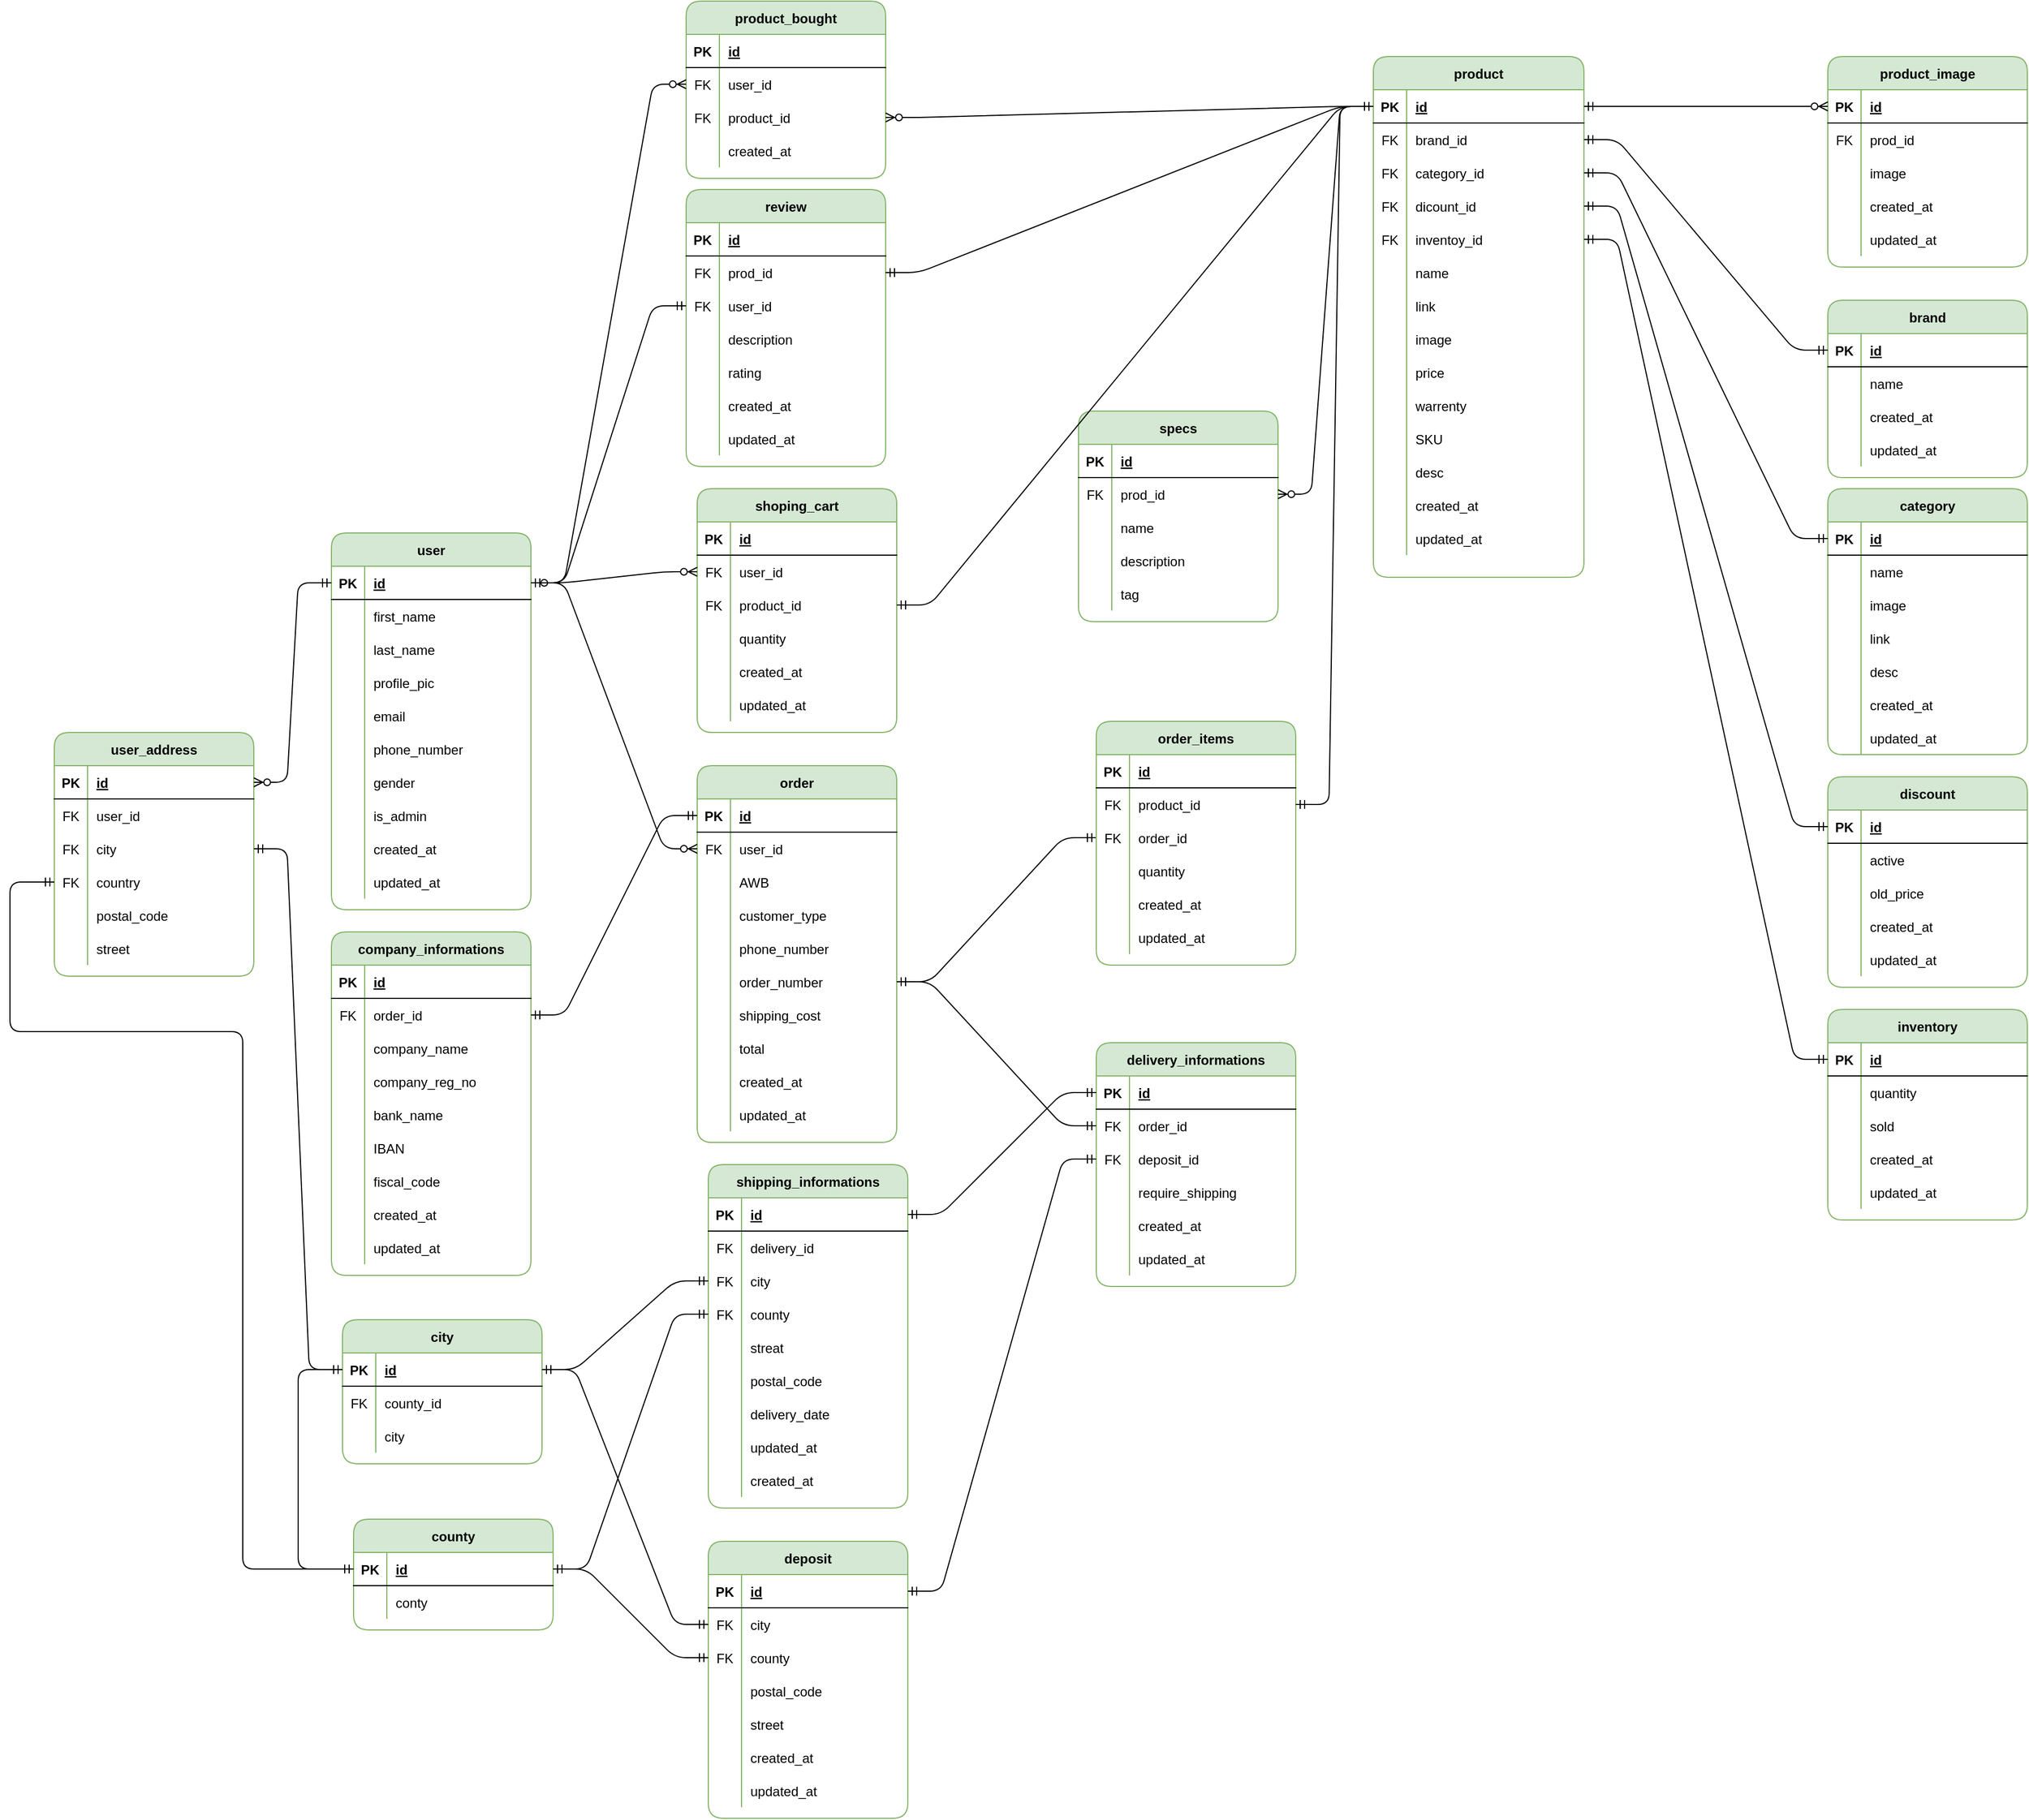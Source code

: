 <mxfile version="14.9.6" type="device"><diagram id="R2lEEEUBdFMjLlhIrx00" name="Page-1"><mxGraphModel dx="2147" dy="510" grid="1" gridSize="10" guides="1" tooltips="1" connect="1" arrows="1" fold="1" page="1" pageScale="1" pageWidth="827" pageHeight="1169" math="0" shadow="0" extFonts="Permanent Marker^https://fonts.googleapis.com/css?family=Permanent+Marker"><root><mxCell id="0"/><mxCell id="1" parent="0"/><mxCell id="8YKD4tNrCDv5TS-k99cR-1" value="category" style="shape=table;startSize=30;container=1;collapsible=1;childLayout=tableLayout;fixedRows=1;rowLines=0;fontStyle=1;align=center;resizeLast=1;fillColor=#d5e8d4;strokeColor=#82b366;rounded=1;" parent="1" vertex="1"><mxGeometry x="1090" y="540" width="180" height="240" as="geometry"><mxRectangle x="530" y="40" width="80" height="30" as="alternateBounds"/></mxGeometry></mxCell><mxCell id="8YKD4tNrCDv5TS-k99cR-2" value="" style="shape=partialRectangle;collapsible=0;dropTarget=0;pointerEvents=0;fillColor=none;top=0;left=0;bottom=1;right=0;points=[[0,0.5],[1,0.5]];portConstraint=eastwest;rounded=1;" parent="8YKD4tNrCDv5TS-k99cR-1" vertex="1"><mxGeometry y="30" width="180" height="30" as="geometry"/></mxCell><mxCell id="8YKD4tNrCDv5TS-k99cR-3" value="PK" style="shape=partialRectangle;connectable=0;fillColor=none;top=0;left=0;bottom=0;right=0;fontStyle=1;overflow=hidden;rounded=1;" parent="8YKD4tNrCDv5TS-k99cR-2" vertex="1"><mxGeometry width="30" height="30" as="geometry"/></mxCell><mxCell id="8YKD4tNrCDv5TS-k99cR-4" value="id" style="shape=partialRectangle;connectable=0;fillColor=none;top=0;left=0;bottom=0;right=0;align=left;spacingLeft=6;fontStyle=5;overflow=hidden;rounded=1;" parent="8YKD4tNrCDv5TS-k99cR-2" vertex="1"><mxGeometry x="30" width="150" height="30" as="geometry"/></mxCell><mxCell id="8YKD4tNrCDv5TS-k99cR-5" value="" style="shape=partialRectangle;collapsible=0;dropTarget=0;pointerEvents=0;fillColor=none;top=0;left=0;bottom=0;right=0;points=[[0,0.5],[1,0.5]];portConstraint=eastwest;rounded=1;" parent="8YKD4tNrCDv5TS-k99cR-1" vertex="1"><mxGeometry y="60" width="180" height="30" as="geometry"/></mxCell><mxCell id="8YKD4tNrCDv5TS-k99cR-6" value="" style="shape=partialRectangle;connectable=0;fillColor=none;top=0;left=0;bottom=0;right=0;editable=1;overflow=hidden;rounded=1;" parent="8YKD4tNrCDv5TS-k99cR-5" vertex="1"><mxGeometry width="30" height="30" as="geometry"/></mxCell><mxCell id="8YKD4tNrCDv5TS-k99cR-7" value="name" style="shape=partialRectangle;connectable=0;fillColor=none;top=0;left=0;bottom=0;right=0;align=left;spacingLeft=6;overflow=hidden;rounded=1;" parent="8YKD4tNrCDv5TS-k99cR-5" vertex="1"><mxGeometry x="30" width="150" height="30" as="geometry"/></mxCell><mxCell id="8YKD4tNrCDv5TS-k99cR-8" value="" style="shape=partialRectangle;collapsible=0;dropTarget=0;pointerEvents=0;fillColor=none;top=0;left=0;bottom=0;right=0;points=[[0,0.5],[1,0.5]];portConstraint=eastwest;rounded=1;" parent="8YKD4tNrCDv5TS-k99cR-1" vertex="1"><mxGeometry y="90" width="180" height="30" as="geometry"/></mxCell><mxCell id="8YKD4tNrCDv5TS-k99cR-9" value="" style="shape=partialRectangle;connectable=0;fillColor=none;top=0;left=0;bottom=0;right=0;editable=1;overflow=hidden;rounded=1;" parent="8YKD4tNrCDv5TS-k99cR-8" vertex="1"><mxGeometry width="30" height="30" as="geometry"/></mxCell><mxCell id="8YKD4tNrCDv5TS-k99cR-10" value="image" style="shape=partialRectangle;connectable=0;fillColor=none;top=0;left=0;bottom=0;right=0;align=left;spacingLeft=6;overflow=hidden;rounded=1;" parent="8YKD4tNrCDv5TS-k99cR-8" vertex="1"><mxGeometry x="30" width="150" height="30" as="geometry"/></mxCell><mxCell id="v1GuEjtxS9OSzSv-uxg0-22" value="" style="shape=partialRectangle;collapsible=0;dropTarget=0;pointerEvents=0;fillColor=none;top=0;left=0;bottom=0;right=0;points=[[0,0.5],[1,0.5]];portConstraint=eastwest;rounded=1;" vertex="1" parent="8YKD4tNrCDv5TS-k99cR-1"><mxGeometry y="120" width="180" height="30" as="geometry"/></mxCell><mxCell id="v1GuEjtxS9OSzSv-uxg0-23" value="" style="shape=partialRectangle;connectable=0;fillColor=none;top=0;left=0;bottom=0;right=0;editable=1;overflow=hidden;rounded=1;" vertex="1" parent="v1GuEjtxS9OSzSv-uxg0-22"><mxGeometry width="30" height="30" as="geometry"/></mxCell><mxCell id="v1GuEjtxS9OSzSv-uxg0-24" value="link" style="shape=partialRectangle;connectable=0;fillColor=none;top=0;left=0;bottom=0;right=0;align=left;spacingLeft=6;overflow=hidden;rounded=1;" vertex="1" parent="v1GuEjtxS9OSzSv-uxg0-22"><mxGeometry x="30" width="150" height="30" as="geometry"/></mxCell><mxCell id="8YKD4tNrCDv5TS-k99cR-42" value="" style="shape=partialRectangle;collapsible=0;dropTarget=0;pointerEvents=0;fillColor=none;top=0;left=0;bottom=0;right=0;points=[[0,0.5],[1,0.5]];portConstraint=eastwest;rounded=1;" parent="8YKD4tNrCDv5TS-k99cR-1" vertex="1"><mxGeometry y="150" width="180" height="30" as="geometry"/></mxCell><mxCell id="8YKD4tNrCDv5TS-k99cR-43" value="" style="shape=partialRectangle;connectable=0;fillColor=none;top=0;left=0;bottom=0;right=0;editable=1;overflow=hidden;rounded=1;" parent="8YKD4tNrCDv5TS-k99cR-42" vertex="1"><mxGeometry width="30" height="30" as="geometry"/></mxCell><mxCell id="8YKD4tNrCDv5TS-k99cR-44" value="desc" style="shape=partialRectangle;connectable=0;fillColor=none;top=0;left=0;bottom=0;right=0;align=left;spacingLeft=6;overflow=hidden;rounded=1;" parent="8YKD4tNrCDv5TS-k99cR-42" vertex="1"><mxGeometry x="30" width="150" height="30" as="geometry"/></mxCell><mxCell id="8YKD4tNrCDv5TS-k99cR-45" value="" style="shape=partialRectangle;collapsible=0;dropTarget=0;pointerEvents=0;fillColor=none;top=0;left=0;bottom=0;right=0;points=[[0,0.5],[1,0.5]];portConstraint=eastwest;rounded=1;" parent="8YKD4tNrCDv5TS-k99cR-1" vertex="1"><mxGeometry y="180" width="180" height="30" as="geometry"/></mxCell><mxCell id="8YKD4tNrCDv5TS-k99cR-46" value="" style="shape=partialRectangle;connectable=0;fillColor=none;top=0;left=0;bottom=0;right=0;editable=1;overflow=hidden;rounded=1;" parent="8YKD4tNrCDv5TS-k99cR-45" vertex="1"><mxGeometry width="30" height="30" as="geometry"/></mxCell><mxCell id="8YKD4tNrCDv5TS-k99cR-47" value="created_at" style="shape=partialRectangle;connectable=0;fillColor=none;top=0;left=0;bottom=0;right=0;align=left;spacingLeft=6;overflow=hidden;rounded=1;" parent="8YKD4tNrCDv5TS-k99cR-45" vertex="1"><mxGeometry x="30" width="150" height="30" as="geometry"/></mxCell><mxCell id="8YKD4tNrCDv5TS-k99cR-48" value="" style="shape=partialRectangle;collapsible=0;dropTarget=0;pointerEvents=0;fillColor=none;top=0;left=0;bottom=0;right=0;points=[[0,0.5],[1,0.5]];portConstraint=eastwest;rounded=1;" parent="8YKD4tNrCDv5TS-k99cR-1" vertex="1"><mxGeometry y="210" width="180" height="30" as="geometry"/></mxCell><mxCell id="8YKD4tNrCDv5TS-k99cR-49" value="" style="shape=partialRectangle;connectable=0;fillColor=none;top=0;left=0;bottom=0;right=0;editable=1;overflow=hidden;rounded=1;" parent="8YKD4tNrCDv5TS-k99cR-48" vertex="1"><mxGeometry width="30" height="30" as="geometry"/></mxCell><mxCell id="8YKD4tNrCDv5TS-k99cR-50" value="updated_at" style="shape=partialRectangle;connectable=0;fillColor=none;top=0;left=0;bottom=0;right=0;align=left;spacingLeft=6;overflow=hidden;rounded=1;" parent="8YKD4tNrCDv5TS-k99cR-48" vertex="1"><mxGeometry x="30" width="150" height="30" as="geometry"/></mxCell><mxCell id="8YKD4tNrCDv5TS-k99cR-14" value="product" style="shape=table;startSize=30;container=1;collapsible=1;childLayout=tableLayout;fixedRows=1;rowLines=0;fontStyle=1;align=center;resizeLast=1;fillColor=#d5e8d4;strokeColor=#82b366;swimlaneFillColor=none;rounded=1;" parent="1" vertex="1"><mxGeometry x="680" y="150" width="190" height="470" as="geometry"/></mxCell><mxCell id="8YKD4tNrCDv5TS-k99cR-15" value="" style="shape=partialRectangle;collapsible=0;dropTarget=0;pointerEvents=0;fillColor=none;top=0;left=0;bottom=1;right=0;points=[[0,0.5],[1,0.5]];portConstraint=eastwest;rounded=1;" parent="8YKD4tNrCDv5TS-k99cR-14" vertex="1"><mxGeometry y="30" width="190" height="30" as="geometry"/></mxCell><mxCell id="8YKD4tNrCDv5TS-k99cR-16" value="PK" style="shape=partialRectangle;connectable=0;fillColor=none;top=0;left=0;bottom=0;right=0;fontStyle=1;overflow=hidden;rounded=1;" parent="8YKD4tNrCDv5TS-k99cR-15" vertex="1"><mxGeometry width="30" height="30" as="geometry"/></mxCell><mxCell id="8YKD4tNrCDv5TS-k99cR-17" value="id" style="shape=partialRectangle;connectable=0;fillColor=none;top=0;left=0;bottom=0;right=0;align=left;spacingLeft=6;fontStyle=5;overflow=hidden;rounded=1;" parent="8YKD4tNrCDv5TS-k99cR-15" vertex="1"><mxGeometry x="30" width="160" height="30" as="geometry"/></mxCell><mxCell id="v1GuEjtxS9OSzSv-uxg0-75" value="" style="shape=partialRectangle;collapsible=0;dropTarget=0;pointerEvents=0;fillColor=none;top=0;left=0;bottom=0;right=0;points=[[0,0.5],[1,0.5]];portConstraint=eastwest;rounded=1;" vertex="1" parent="8YKD4tNrCDv5TS-k99cR-14"><mxGeometry y="60" width="190" height="30" as="geometry"/></mxCell><mxCell id="v1GuEjtxS9OSzSv-uxg0-76" value="FK" style="shape=partialRectangle;connectable=0;fillColor=none;top=0;left=0;bottom=0;right=0;editable=1;overflow=hidden;rounded=1;" vertex="1" parent="v1GuEjtxS9OSzSv-uxg0-75"><mxGeometry width="30" height="30" as="geometry"/></mxCell><mxCell id="v1GuEjtxS9OSzSv-uxg0-77" value="brand_id" style="shape=partialRectangle;connectable=0;fillColor=none;top=0;left=0;bottom=0;right=0;align=left;spacingLeft=6;overflow=hidden;rounded=1;" vertex="1" parent="v1GuEjtxS9OSzSv-uxg0-75"><mxGeometry x="30" width="160" height="30" as="geometry"/></mxCell><mxCell id="8YKD4tNrCDv5TS-k99cR-18" value="" style="shape=partialRectangle;collapsible=0;dropTarget=0;pointerEvents=0;fillColor=none;top=0;left=0;bottom=0;right=0;points=[[0,0.5],[1,0.5]];portConstraint=eastwest;rounded=1;" parent="8YKD4tNrCDv5TS-k99cR-14" vertex="1"><mxGeometry y="90" width="190" height="30" as="geometry"/></mxCell><mxCell id="8YKD4tNrCDv5TS-k99cR-19" value="FK" style="shape=partialRectangle;connectable=0;fillColor=none;top=0;left=0;bottom=0;right=0;editable=1;overflow=hidden;rounded=1;" parent="8YKD4tNrCDv5TS-k99cR-18" vertex="1"><mxGeometry width="30" height="30" as="geometry"/></mxCell><mxCell id="8YKD4tNrCDv5TS-k99cR-20" value="category_id" style="shape=partialRectangle;connectable=0;fillColor=none;top=0;left=0;bottom=0;right=0;align=left;spacingLeft=6;overflow=hidden;rounded=1;" parent="8YKD4tNrCDv5TS-k99cR-18" vertex="1"><mxGeometry x="30" width="160" height="30" as="geometry"/></mxCell><mxCell id="8YKD4tNrCDv5TS-k99cR-24" value="" style="shape=partialRectangle;collapsible=0;dropTarget=0;pointerEvents=0;fillColor=none;top=0;left=0;bottom=0;right=0;points=[[0,0.5],[1,0.5]];portConstraint=eastwest;rounded=1;" parent="8YKD4tNrCDv5TS-k99cR-14" vertex="1"><mxGeometry y="120" width="190" height="30" as="geometry"/></mxCell><mxCell id="8YKD4tNrCDv5TS-k99cR-25" value="FK" style="shape=partialRectangle;connectable=0;fillColor=none;top=0;left=0;bottom=0;right=0;editable=1;overflow=hidden;rounded=1;" parent="8YKD4tNrCDv5TS-k99cR-24" vertex="1"><mxGeometry width="30" height="30" as="geometry"/></mxCell><mxCell id="8YKD4tNrCDv5TS-k99cR-26" value="dicount_id" style="shape=partialRectangle;connectable=0;fillColor=none;top=0;left=0;bottom=0;right=0;align=left;spacingLeft=6;overflow=hidden;rounded=1;" parent="8YKD4tNrCDv5TS-k99cR-24" vertex="1"><mxGeometry x="30" width="160" height="30" as="geometry"/></mxCell><mxCell id="88C47mRxtXTRA3vHYH8y-1" value="" style="shape=partialRectangle;collapsible=0;dropTarget=0;pointerEvents=0;fillColor=none;top=0;left=0;bottom=0;right=0;points=[[0,0.5],[1,0.5]];portConstraint=eastwest;rounded=1;" parent="8YKD4tNrCDv5TS-k99cR-14" vertex="1"><mxGeometry y="150" width="190" height="30" as="geometry"/></mxCell><mxCell id="88C47mRxtXTRA3vHYH8y-2" value="FK" style="shape=partialRectangle;connectable=0;fillColor=none;top=0;left=0;bottom=0;right=0;editable=1;overflow=hidden;rounded=1;" parent="88C47mRxtXTRA3vHYH8y-1" vertex="1"><mxGeometry width="30" height="30" as="geometry"/></mxCell><mxCell id="88C47mRxtXTRA3vHYH8y-3" value="inventoy_id" style="shape=partialRectangle;connectable=0;fillColor=none;top=0;left=0;bottom=0;right=0;align=left;spacingLeft=6;overflow=hidden;rounded=1;" parent="88C47mRxtXTRA3vHYH8y-1" vertex="1"><mxGeometry x="30" width="160" height="30" as="geometry"/></mxCell><mxCell id="8YKD4tNrCDv5TS-k99cR-21" value="" style="shape=partialRectangle;collapsible=0;dropTarget=0;pointerEvents=0;fillColor=none;top=0;left=0;bottom=0;right=0;points=[[0,0.5],[1,0.5]];portConstraint=eastwest;rounded=1;" parent="8YKD4tNrCDv5TS-k99cR-14" vertex="1"><mxGeometry y="180" width="190" height="30" as="geometry"/></mxCell><mxCell id="8YKD4tNrCDv5TS-k99cR-22" value="" style="shape=partialRectangle;connectable=0;fillColor=none;top=0;left=0;bottom=0;right=0;editable=1;overflow=hidden;rounded=1;" parent="8YKD4tNrCDv5TS-k99cR-21" vertex="1"><mxGeometry width="30" height="30" as="geometry"/></mxCell><mxCell id="8YKD4tNrCDv5TS-k99cR-23" value="name" style="shape=partialRectangle;connectable=0;fillColor=none;top=0;left=0;bottom=0;right=0;align=left;spacingLeft=6;overflow=hidden;rounded=1;" parent="8YKD4tNrCDv5TS-k99cR-21" vertex="1"><mxGeometry x="30" width="160" height="30" as="geometry"/></mxCell><mxCell id="88C47mRxtXTRA3vHYH8y-4" value="" style="shape=partialRectangle;collapsible=0;dropTarget=0;pointerEvents=0;fillColor=none;top=0;left=0;bottom=0;right=0;points=[[0,0.5],[1,0.5]];portConstraint=eastwest;rounded=1;" parent="8YKD4tNrCDv5TS-k99cR-14" vertex="1"><mxGeometry y="210" width="190" height="30" as="geometry"/></mxCell><mxCell id="88C47mRxtXTRA3vHYH8y-5" value="" style="shape=partialRectangle;connectable=0;fillColor=none;top=0;left=0;bottom=0;right=0;editable=1;overflow=hidden;rounded=1;" parent="88C47mRxtXTRA3vHYH8y-4" vertex="1"><mxGeometry width="30" height="30" as="geometry"/></mxCell><mxCell id="88C47mRxtXTRA3vHYH8y-6" value="link" style="shape=partialRectangle;connectable=0;fillColor=none;top=0;left=0;bottom=0;right=0;align=left;spacingLeft=6;overflow=hidden;rounded=1;" parent="88C47mRxtXTRA3vHYH8y-4" vertex="1"><mxGeometry x="30" width="160" height="30" as="geometry"/></mxCell><mxCell id="v1GuEjtxS9OSzSv-uxg0-28" value="" style="shape=partialRectangle;collapsible=0;dropTarget=0;pointerEvents=0;fillColor=none;top=0;left=0;bottom=0;right=0;points=[[0,0.5],[1,0.5]];portConstraint=eastwest;rounded=1;" vertex="1" parent="8YKD4tNrCDv5TS-k99cR-14"><mxGeometry y="240" width="190" height="30" as="geometry"/></mxCell><mxCell id="v1GuEjtxS9OSzSv-uxg0-29" value="" style="shape=partialRectangle;connectable=0;fillColor=none;top=0;left=0;bottom=0;right=0;editable=1;overflow=hidden;rounded=1;" vertex="1" parent="v1GuEjtxS9OSzSv-uxg0-28"><mxGeometry width="30" height="30" as="geometry"/></mxCell><mxCell id="v1GuEjtxS9OSzSv-uxg0-30" value="image" style="shape=partialRectangle;connectable=0;fillColor=none;top=0;left=0;bottom=0;right=0;align=left;spacingLeft=6;overflow=hidden;rounded=1;" vertex="1" parent="v1GuEjtxS9OSzSv-uxg0-28"><mxGeometry x="30" width="160" height="30" as="geometry"/></mxCell><mxCell id="88C47mRxtXTRA3vHYH8y-7" value="" style="shape=partialRectangle;collapsible=0;dropTarget=0;pointerEvents=0;fillColor=none;top=0;left=0;bottom=0;right=0;points=[[0,0.5],[1,0.5]];portConstraint=eastwest;rounded=1;" parent="8YKD4tNrCDv5TS-k99cR-14" vertex="1"><mxGeometry y="270" width="190" height="30" as="geometry"/></mxCell><mxCell id="88C47mRxtXTRA3vHYH8y-8" value="" style="shape=partialRectangle;connectable=0;fillColor=none;top=0;left=0;bottom=0;right=0;editable=1;overflow=hidden;rounded=1;" parent="88C47mRxtXTRA3vHYH8y-7" vertex="1"><mxGeometry width="30" height="30" as="geometry"/></mxCell><mxCell id="88C47mRxtXTRA3vHYH8y-9" value="price" style="shape=partialRectangle;connectable=0;fillColor=none;top=0;left=0;bottom=0;right=0;align=left;spacingLeft=6;overflow=hidden;rounded=1;" parent="88C47mRxtXTRA3vHYH8y-7" vertex="1"><mxGeometry x="30" width="160" height="30" as="geometry"/></mxCell><mxCell id="v1GuEjtxS9OSzSv-uxg0-31" value="" style="shape=partialRectangle;collapsible=0;dropTarget=0;pointerEvents=0;fillColor=none;top=0;left=0;bottom=0;right=0;points=[[0,0.5],[1,0.5]];portConstraint=eastwest;rounded=1;" vertex="1" parent="8YKD4tNrCDv5TS-k99cR-14"><mxGeometry y="300" width="190" height="30" as="geometry"/></mxCell><mxCell id="v1GuEjtxS9OSzSv-uxg0-32" value="" style="shape=partialRectangle;connectable=0;fillColor=none;top=0;left=0;bottom=0;right=0;editable=1;overflow=hidden;rounded=1;" vertex="1" parent="v1GuEjtxS9OSzSv-uxg0-31"><mxGeometry width="30" height="30" as="geometry"/></mxCell><mxCell id="v1GuEjtxS9OSzSv-uxg0-33" value="warrenty" style="shape=partialRectangle;connectable=0;fillColor=none;top=0;left=0;bottom=0;right=0;align=left;spacingLeft=6;overflow=hidden;rounded=1;" vertex="1" parent="v1GuEjtxS9OSzSv-uxg0-31"><mxGeometry x="30" width="160" height="30" as="geometry"/></mxCell><mxCell id="v1GuEjtxS9OSzSv-uxg0-34" value="" style="shape=partialRectangle;collapsible=0;dropTarget=0;pointerEvents=0;fillColor=none;top=0;left=0;bottom=0;right=0;points=[[0,0.5],[1,0.5]];portConstraint=eastwest;rounded=1;" vertex="1" parent="8YKD4tNrCDv5TS-k99cR-14"><mxGeometry y="330" width="190" height="30" as="geometry"/></mxCell><mxCell id="v1GuEjtxS9OSzSv-uxg0-35" value="" style="shape=partialRectangle;connectable=0;fillColor=none;top=0;left=0;bottom=0;right=0;editable=1;overflow=hidden;rounded=1;" vertex="1" parent="v1GuEjtxS9OSzSv-uxg0-34"><mxGeometry width="30" height="30" as="geometry"/></mxCell><mxCell id="v1GuEjtxS9OSzSv-uxg0-36" value="SKU" style="shape=partialRectangle;connectable=0;fillColor=none;top=0;left=0;bottom=0;right=0;align=left;spacingLeft=6;overflow=hidden;rounded=1;" vertex="1" parent="v1GuEjtxS9OSzSv-uxg0-34"><mxGeometry x="30" width="160" height="30" as="geometry"/></mxCell><mxCell id="v1GuEjtxS9OSzSv-uxg0-37" value="" style="shape=partialRectangle;collapsible=0;dropTarget=0;pointerEvents=0;fillColor=none;top=0;left=0;bottom=0;right=0;points=[[0,0.5],[1,0.5]];portConstraint=eastwest;rounded=1;" vertex="1" parent="8YKD4tNrCDv5TS-k99cR-14"><mxGeometry y="360" width="190" height="30" as="geometry"/></mxCell><mxCell id="v1GuEjtxS9OSzSv-uxg0-38" value="" style="shape=partialRectangle;connectable=0;fillColor=none;top=0;left=0;bottom=0;right=0;editable=1;overflow=hidden;rounded=1;" vertex="1" parent="v1GuEjtxS9OSzSv-uxg0-37"><mxGeometry width="30" height="30" as="geometry"/></mxCell><mxCell id="v1GuEjtxS9OSzSv-uxg0-39" value="desc" style="shape=partialRectangle;connectable=0;fillColor=none;top=0;left=0;bottom=0;right=0;align=left;spacingLeft=6;overflow=hidden;rounded=1;" vertex="1" parent="v1GuEjtxS9OSzSv-uxg0-37"><mxGeometry x="30" width="160" height="30" as="geometry"/></mxCell><mxCell id="v1GuEjtxS9OSzSv-uxg0-43" value="" style="shape=partialRectangle;collapsible=0;dropTarget=0;pointerEvents=0;fillColor=none;top=0;left=0;bottom=0;right=0;points=[[0,0.5],[1,0.5]];portConstraint=eastwest;rounded=1;" vertex="1" parent="8YKD4tNrCDv5TS-k99cR-14"><mxGeometry y="390" width="190" height="30" as="geometry"/></mxCell><mxCell id="v1GuEjtxS9OSzSv-uxg0-44" value="" style="shape=partialRectangle;connectable=0;fillColor=none;top=0;left=0;bottom=0;right=0;editable=1;overflow=hidden;rounded=1;" vertex="1" parent="v1GuEjtxS9OSzSv-uxg0-43"><mxGeometry width="30" height="30" as="geometry"/></mxCell><mxCell id="v1GuEjtxS9OSzSv-uxg0-45" value="created_at" style="shape=partialRectangle;connectable=0;fillColor=none;top=0;left=0;bottom=0;right=0;align=left;spacingLeft=6;overflow=hidden;rounded=1;" vertex="1" parent="v1GuEjtxS9OSzSv-uxg0-43"><mxGeometry x="30" width="160" height="30" as="geometry"/></mxCell><mxCell id="v1GuEjtxS9OSzSv-uxg0-46" value="" style="shape=partialRectangle;collapsible=0;dropTarget=0;pointerEvents=0;fillColor=none;top=0;left=0;bottom=0;right=0;points=[[0,0.5],[1,0.5]];portConstraint=eastwest;rounded=1;" vertex="1" parent="8YKD4tNrCDv5TS-k99cR-14"><mxGeometry y="420" width="190" height="30" as="geometry"/></mxCell><mxCell id="v1GuEjtxS9OSzSv-uxg0-47" value="" style="shape=partialRectangle;connectable=0;fillColor=none;top=0;left=0;bottom=0;right=0;editable=1;overflow=hidden;rounded=1;" vertex="1" parent="v1GuEjtxS9OSzSv-uxg0-46"><mxGeometry width="30" height="30" as="geometry"/></mxCell><mxCell id="v1GuEjtxS9OSzSv-uxg0-48" value="updated_at" style="shape=partialRectangle;connectable=0;fillColor=none;top=0;left=0;bottom=0;right=0;align=left;spacingLeft=6;overflow=hidden;rounded=1;" vertex="1" parent="v1GuEjtxS9OSzSv-uxg0-46"><mxGeometry x="30" width="160" height="30" as="geometry"/></mxCell><mxCell id="8YKD4tNrCDv5TS-k99cR-27" value="" style="edgeStyle=entityRelationEdgeStyle;fontSize=12;html=1;endArrow=ERmandOne;startArrow=ERmandOne;" parent="1" source="8YKD4tNrCDv5TS-k99cR-2" target="8YKD4tNrCDv5TS-k99cR-18" edge="1"><mxGeometry width="100" height="100" relative="1" as="geometry"><mxPoint x="400" y="195" as="sourcePoint"/><mxPoint x="541.421" y="95" as="targetPoint"/></mxGeometry></mxCell><mxCell id="88C47mRxtXTRA3vHYH8y-10" value="discount" style="shape=table;startSize=30;container=1;collapsible=1;childLayout=tableLayout;fixedRows=1;rowLines=0;fontStyle=1;align=center;resizeLast=1;fillColor=#d5e8d4;strokeColor=#82b366;rounded=1;" parent="1" vertex="1"><mxGeometry x="1090" y="800" width="180" height="190" as="geometry"/></mxCell><mxCell id="88C47mRxtXTRA3vHYH8y-11" value="" style="shape=partialRectangle;collapsible=0;dropTarget=0;pointerEvents=0;fillColor=none;top=0;left=0;bottom=1;right=0;points=[[0,0.5],[1,0.5]];portConstraint=eastwest;rounded=1;" parent="88C47mRxtXTRA3vHYH8y-10" vertex="1"><mxGeometry y="30" width="180" height="30" as="geometry"/></mxCell><mxCell id="88C47mRxtXTRA3vHYH8y-12" value="PK" style="shape=partialRectangle;connectable=0;fillColor=none;top=0;left=0;bottom=0;right=0;fontStyle=1;overflow=hidden;rounded=1;" parent="88C47mRxtXTRA3vHYH8y-11" vertex="1"><mxGeometry width="30" height="30" as="geometry"/></mxCell><mxCell id="88C47mRxtXTRA3vHYH8y-13" value="id" style="shape=partialRectangle;connectable=0;fillColor=none;top=0;left=0;bottom=0;right=0;align=left;spacingLeft=6;fontStyle=5;overflow=hidden;rounded=1;" parent="88C47mRxtXTRA3vHYH8y-11" vertex="1"><mxGeometry x="30" width="150" height="30" as="geometry"/></mxCell><mxCell id="88C47mRxtXTRA3vHYH8y-14" value="" style="shape=partialRectangle;collapsible=0;dropTarget=0;pointerEvents=0;fillColor=none;top=0;left=0;bottom=0;right=0;points=[[0,0.5],[1,0.5]];portConstraint=eastwest;rounded=1;" parent="88C47mRxtXTRA3vHYH8y-10" vertex="1"><mxGeometry y="60" width="180" height="30" as="geometry"/></mxCell><mxCell id="88C47mRxtXTRA3vHYH8y-15" value="" style="shape=partialRectangle;connectable=0;fillColor=none;top=0;left=0;bottom=0;right=0;editable=1;overflow=hidden;rounded=1;" parent="88C47mRxtXTRA3vHYH8y-14" vertex="1"><mxGeometry width="30" height="30" as="geometry"/></mxCell><mxCell id="88C47mRxtXTRA3vHYH8y-16" value="active" style="shape=partialRectangle;connectable=0;fillColor=none;top=0;left=0;bottom=0;right=0;align=left;spacingLeft=6;overflow=hidden;rounded=1;" parent="88C47mRxtXTRA3vHYH8y-14" vertex="1"><mxGeometry x="30" width="150" height="30" as="geometry"/></mxCell><mxCell id="88C47mRxtXTRA3vHYH8y-30" value="" style="shape=partialRectangle;collapsible=0;dropTarget=0;pointerEvents=0;fillColor=none;top=0;left=0;bottom=0;right=0;points=[[0,0.5],[1,0.5]];portConstraint=eastwest;rounded=1;" parent="88C47mRxtXTRA3vHYH8y-10" vertex="1"><mxGeometry y="90" width="180" height="30" as="geometry"/></mxCell><mxCell id="88C47mRxtXTRA3vHYH8y-31" value="" style="shape=partialRectangle;connectable=0;fillColor=none;top=0;left=0;bottom=0;right=0;editable=1;overflow=hidden;rounded=1;" parent="88C47mRxtXTRA3vHYH8y-30" vertex="1"><mxGeometry width="30" height="30" as="geometry"/></mxCell><mxCell id="88C47mRxtXTRA3vHYH8y-32" value="old_price" style="shape=partialRectangle;connectable=0;fillColor=none;top=0;left=0;bottom=0;right=0;align=left;spacingLeft=6;overflow=hidden;rounded=1;" parent="88C47mRxtXTRA3vHYH8y-30" vertex="1"><mxGeometry x="30" width="150" height="30" as="geometry"/></mxCell><mxCell id="88C47mRxtXTRA3vHYH8y-17" value="" style="shape=partialRectangle;collapsible=0;dropTarget=0;pointerEvents=0;fillColor=none;top=0;left=0;bottom=0;right=0;points=[[0,0.5],[1,0.5]];portConstraint=eastwest;rounded=1;" parent="88C47mRxtXTRA3vHYH8y-10" vertex="1"><mxGeometry y="120" width="180" height="30" as="geometry"/></mxCell><mxCell id="88C47mRxtXTRA3vHYH8y-18" value="" style="shape=partialRectangle;connectable=0;fillColor=none;top=0;left=0;bottom=0;right=0;editable=1;overflow=hidden;rounded=1;" parent="88C47mRxtXTRA3vHYH8y-17" vertex="1"><mxGeometry width="30" height="30" as="geometry"/></mxCell><mxCell id="88C47mRxtXTRA3vHYH8y-19" value="created_at" style="shape=partialRectangle;connectable=0;fillColor=none;top=0;left=0;bottom=0;right=0;align=left;spacingLeft=6;overflow=hidden;rounded=1;" parent="88C47mRxtXTRA3vHYH8y-17" vertex="1"><mxGeometry x="30" width="150" height="30" as="geometry"/></mxCell><mxCell id="88C47mRxtXTRA3vHYH8y-20" value="" style="shape=partialRectangle;collapsible=0;dropTarget=0;pointerEvents=0;fillColor=none;top=0;left=0;bottom=0;right=0;points=[[0,0.5],[1,0.5]];portConstraint=eastwest;rounded=1;" parent="88C47mRxtXTRA3vHYH8y-10" vertex="1"><mxGeometry y="150" width="180" height="30" as="geometry"/></mxCell><mxCell id="88C47mRxtXTRA3vHYH8y-21" value="" style="shape=partialRectangle;connectable=0;fillColor=none;top=0;left=0;bottom=0;right=0;editable=1;overflow=hidden;rounded=1;" parent="88C47mRxtXTRA3vHYH8y-20" vertex="1"><mxGeometry width="30" height="30" as="geometry"/></mxCell><mxCell id="88C47mRxtXTRA3vHYH8y-22" value="updated_at" style="shape=partialRectangle;connectable=0;fillColor=none;top=0;left=0;bottom=0;right=0;align=left;spacingLeft=6;overflow=hidden;rounded=1;" parent="88C47mRxtXTRA3vHYH8y-20" vertex="1"><mxGeometry x="30" width="150" height="30" as="geometry"/></mxCell><mxCell id="88C47mRxtXTRA3vHYH8y-63" value="inventory" style="shape=table;startSize=30;container=1;collapsible=1;childLayout=tableLayout;fixedRows=1;rowLines=0;fontStyle=1;align=center;resizeLast=1;fillColor=#d5e8d4;strokeColor=#82b366;rounded=1;" parent="1" vertex="1"><mxGeometry x="1090" y="1010" width="180" height="190" as="geometry"/></mxCell><mxCell id="88C47mRxtXTRA3vHYH8y-64" value="" style="shape=partialRectangle;collapsible=0;dropTarget=0;pointerEvents=0;fillColor=none;top=0;left=0;bottom=1;right=0;points=[[0,0.5],[1,0.5]];portConstraint=eastwest;rounded=1;" parent="88C47mRxtXTRA3vHYH8y-63" vertex="1"><mxGeometry y="30" width="180" height="30" as="geometry"/></mxCell><mxCell id="88C47mRxtXTRA3vHYH8y-65" value="PK" style="shape=partialRectangle;connectable=0;fillColor=none;top=0;left=0;bottom=0;right=0;fontStyle=1;overflow=hidden;rounded=1;" parent="88C47mRxtXTRA3vHYH8y-64" vertex="1"><mxGeometry width="30" height="30" as="geometry"/></mxCell><mxCell id="88C47mRxtXTRA3vHYH8y-66" value="id" style="shape=partialRectangle;connectable=0;fillColor=none;top=0;left=0;bottom=0;right=0;align=left;spacingLeft=6;fontStyle=5;overflow=hidden;rounded=1;" parent="88C47mRxtXTRA3vHYH8y-64" vertex="1"><mxGeometry x="30" width="150" height="30" as="geometry"/></mxCell><mxCell id="DvvyT5ibFdRMrQ2EOqgn-14" value="" style="shape=partialRectangle;collapsible=0;dropTarget=0;pointerEvents=0;fillColor=none;top=0;left=0;bottom=0;right=0;points=[[0,0.5],[1,0.5]];portConstraint=eastwest;rounded=1;" parent="88C47mRxtXTRA3vHYH8y-63" vertex="1"><mxGeometry y="60" width="180" height="30" as="geometry"/></mxCell><mxCell id="DvvyT5ibFdRMrQ2EOqgn-15" value="" style="shape=partialRectangle;connectable=0;fillColor=none;top=0;left=0;bottom=0;right=0;editable=1;overflow=hidden;rounded=1;" parent="DvvyT5ibFdRMrQ2EOqgn-14" vertex="1"><mxGeometry width="30" height="30" as="geometry"/></mxCell><mxCell id="DvvyT5ibFdRMrQ2EOqgn-16" value="quantity" style="shape=partialRectangle;connectable=0;fillColor=none;top=0;left=0;bottom=0;right=0;align=left;spacingLeft=6;overflow=hidden;rounded=1;" parent="DvvyT5ibFdRMrQ2EOqgn-14" vertex="1"><mxGeometry x="30" width="150" height="30" as="geometry"/></mxCell><mxCell id="v1GuEjtxS9OSzSv-uxg0-25" value="" style="shape=partialRectangle;collapsible=0;dropTarget=0;pointerEvents=0;fillColor=none;top=0;left=0;bottom=0;right=0;points=[[0,0.5],[1,0.5]];portConstraint=eastwest;rounded=1;" vertex="1" parent="88C47mRxtXTRA3vHYH8y-63"><mxGeometry y="90" width="180" height="30" as="geometry"/></mxCell><mxCell id="v1GuEjtxS9OSzSv-uxg0-26" value="" style="shape=partialRectangle;connectable=0;fillColor=none;top=0;left=0;bottom=0;right=0;editable=1;overflow=hidden;rounded=1;" vertex="1" parent="v1GuEjtxS9OSzSv-uxg0-25"><mxGeometry width="30" height="30" as="geometry"/></mxCell><mxCell id="v1GuEjtxS9OSzSv-uxg0-27" value="sold" style="shape=partialRectangle;connectable=0;fillColor=none;top=0;left=0;bottom=0;right=0;align=left;spacingLeft=6;overflow=hidden;rounded=1;" vertex="1" parent="v1GuEjtxS9OSzSv-uxg0-25"><mxGeometry x="30" width="150" height="30" as="geometry"/></mxCell><mxCell id="88C47mRxtXTRA3vHYH8y-70" value="" style="shape=partialRectangle;collapsible=0;dropTarget=0;pointerEvents=0;fillColor=none;top=0;left=0;bottom=0;right=0;points=[[0,0.5],[1,0.5]];portConstraint=eastwest;rounded=1;" parent="88C47mRxtXTRA3vHYH8y-63" vertex="1"><mxGeometry y="120" width="180" height="30" as="geometry"/></mxCell><mxCell id="88C47mRxtXTRA3vHYH8y-71" value="" style="shape=partialRectangle;connectable=0;fillColor=none;top=0;left=0;bottom=0;right=0;editable=1;overflow=hidden;rounded=1;" parent="88C47mRxtXTRA3vHYH8y-70" vertex="1"><mxGeometry width="30" height="30" as="geometry"/></mxCell><mxCell id="88C47mRxtXTRA3vHYH8y-72" value="created_at" style="shape=partialRectangle;connectable=0;fillColor=none;top=0;left=0;bottom=0;right=0;align=left;spacingLeft=6;overflow=hidden;rounded=1;" parent="88C47mRxtXTRA3vHYH8y-70" vertex="1"><mxGeometry x="30" width="150" height="30" as="geometry"/></mxCell><mxCell id="88C47mRxtXTRA3vHYH8y-73" value="" style="shape=partialRectangle;collapsible=0;dropTarget=0;pointerEvents=0;fillColor=none;top=0;left=0;bottom=0;right=0;points=[[0,0.5],[1,0.5]];portConstraint=eastwest;rounded=1;" parent="88C47mRxtXTRA3vHYH8y-63" vertex="1"><mxGeometry y="150" width="180" height="30" as="geometry"/></mxCell><mxCell id="88C47mRxtXTRA3vHYH8y-74" value="" style="shape=partialRectangle;connectable=0;fillColor=none;top=0;left=0;bottom=0;right=0;editable=1;overflow=hidden;rounded=1;" parent="88C47mRxtXTRA3vHYH8y-73" vertex="1"><mxGeometry width="30" height="30" as="geometry"/></mxCell><mxCell id="88C47mRxtXTRA3vHYH8y-75" value="updated_at" style="shape=partialRectangle;connectable=0;fillColor=none;top=0;left=0;bottom=0;right=0;align=left;spacingLeft=6;overflow=hidden;rounded=1;" parent="88C47mRxtXTRA3vHYH8y-73" vertex="1"><mxGeometry x="30" width="150" height="30" as="geometry"/></mxCell><mxCell id="88C47mRxtXTRA3vHYH8y-76" value="" style="edgeStyle=entityRelationEdgeStyle;fontSize=12;html=1;endArrow=ERmandOne;startArrow=ERmandOne;fontColor=none;entryX=0;entryY=0.5;entryDx=0;entryDy=0;" parent="1" source="88C47mRxtXTRA3vHYH8y-1" target="88C47mRxtXTRA3vHYH8y-64" edge="1"><mxGeometry width="100" height="100" relative="1" as="geometry"><mxPoint x="370" y="390" as="sourcePoint"/><mxPoint x="470" y="290" as="targetPoint"/></mxGeometry></mxCell><mxCell id="88C47mRxtXTRA3vHYH8y-78" value="" style="edgeStyle=entityRelationEdgeStyle;fontSize=12;html=1;endArrow=ERmandOne;startArrow=ERmandOne;fontColor=none;entryX=0;entryY=0.5;entryDx=0;entryDy=0;" parent="1" source="8YKD4tNrCDv5TS-k99cR-24" target="88C47mRxtXTRA3vHYH8y-11" edge="1"><mxGeometry width="100" height="100" relative="1" as="geometry"><mxPoint x="390" y="365" as="sourcePoint"/><mxPoint x="531.421" y="265" as="targetPoint"/></mxGeometry></mxCell><mxCell id="88C47mRxtXTRA3vHYH8y-80" value="product_image" style="shape=table;startSize=30;container=1;collapsible=1;childLayout=tableLayout;fixedRows=1;rowLines=0;fontStyle=1;align=center;resizeLast=1;fillColor=#d5e8d4;strokeColor=#82b366;rounded=1;" parent="1" vertex="1"><mxGeometry x="1090" y="150" width="180" height="190" as="geometry"/></mxCell><mxCell id="88C47mRxtXTRA3vHYH8y-81" value="" style="shape=partialRectangle;collapsible=0;dropTarget=0;pointerEvents=0;fillColor=none;top=0;left=0;bottom=1;right=0;points=[[0,0.5],[1,0.5]];portConstraint=eastwest;rounded=1;" parent="88C47mRxtXTRA3vHYH8y-80" vertex="1"><mxGeometry y="30" width="180" height="30" as="geometry"/></mxCell><mxCell id="88C47mRxtXTRA3vHYH8y-82" value="PK" style="shape=partialRectangle;connectable=0;fillColor=none;top=0;left=0;bottom=0;right=0;fontStyle=1;overflow=hidden;rounded=1;" parent="88C47mRxtXTRA3vHYH8y-81" vertex="1"><mxGeometry width="30" height="30" as="geometry"/></mxCell><mxCell id="88C47mRxtXTRA3vHYH8y-83" value="id" style="shape=partialRectangle;connectable=0;fillColor=none;top=0;left=0;bottom=0;right=0;align=left;spacingLeft=6;fontStyle=5;overflow=hidden;rounded=1;" parent="88C47mRxtXTRA3vHYH8y-81" vertex="1"><mxGeometry x="30" width="150" height="30" as="geometry"/></mxCell><mxCell id="88C47mRxtXTRA3vHYH8y-87" value="" style="shape=partialRectangle;collapsible=0;dropTarget=0;pointerEvents=0;fillColor=none;top=0;left=0;bottom=0;right=0;points=[[0,0.5],[1,0.5]];portConstraint=eastwest;rounded=1;" parent="88C47mRxtXTRA3vHYH8y-80" vertex="1"><mxGeometry y="60" width="180" height="30" as="geometry"/></mxCell><mxCell id="88C47mRxtXTRA3vHYH8y-88" value="FK" style="shape=partialRectangle;connectable=0;fillColor=none;top=0;left=0;bottom=0;right=0;editable=1;overflow=hidden;rounded=1;" parent="88C47mRxtXTRA3vHYH8y-87" vertex="1"><mxGeometry width="30" height="30" as="geometry"/></mxCell><mxCell id="88C47mRxtXTRA3vHYH8y-89" value="prod_id" style="shape=partialRectangle;connectable=0;fillColor=none;top=0;left=0;bottom=0;right=0;align=left;spacingLeft=6;overflow=hidden;rounded=1;" parent="88C47mRxtXTRA3vHYH8y-87" vertex="1"><mxGeometry x="30" width="150" height="30" as="geometry"/></mxCell><mxCell id="88C47mRxtXTRA3vHYH8y-84" value="" style="shape=partialRectangle;collapsible=0;dropTarget=0;pointerEvents=0;fillColor=none;top=0;left=0;bottom=0;right=0;points=[[0,0.5],[1,0.5]];portConstraint=eastwest;rounded=1;" parent="88C47mRxtXTRA3vHYH8y-80" vertex="1"><mxGeometry y="90" width="180" height="30" as="geometry"/></mxCell><mxCell id="88C47mRxtXTRA3vHYH8y-85" value="" style="shape=partialRectangle;connectable=0;fillColor=none;top=0;left=0;bottom=0;right=0;editable=1;overflow=hidden;rounded=1;" parent="88C47mRxtXTRA3vHYH8y-84" vertex="1"><mxGeometry width="30" height="30" as="geometry"/></mxCell><mxCell id="88C47mRxtXTRA3vHYH8y-86" value="image" style="shape=partialRectangle;connectable=0;fillColor=none;top=0;left=0;bottom=0;right=0;align=left;spacingLeft=6;overflow=hidden;rounded=1;" parent="88C47mRxtXTRA3vHYH8y-84" vertex="1"><mxGeometry x="30" width="150" height="30" as="geometry"/></mxCell><mxCell id="88C47mRxtXTRA3vHYH8y-90" value="" style="shape=partialRectangle;collapsible=0;dropTarget=0;pointerEvents=0;fillColor=none;top=0;left=0;bottom=0;right=0;points=[[0,0.5],[1,0.5]];portConstraint=eastwest;rounded=1;" parent="88C47mRxtXTRA3vHYH8y-80" vertex="1"><mxGeometry y="120" width="180" height="30" as="geometry"/></mxCell><mxCell id="88C47mRxtXTRA3vHYH8y-91" value="" style="shape=partialRectangle;connectable=0;fillColor=none;top=0;left=0;bottom=0;right=0;editable=1;overflow=hidden;rounded=1;" parent="88C47mRxtXTRA3vHYH8y-90" vertex="1"><mxGeometry width="30" height="30" as="geometry"/></mxCell><mxCell id="88C47mRxtXTRA3vHYH8y-92" value="created_at" style="shape=partialRectangle;connectable=0;fillColor=none;top=0;left=0;bottom=0;right=0;align=left;spacingLeft=6;overflow=hidden;rounded=1;" parent="88C47mRxtXTRA3vHYH8y-90" vertex="1"><mxGeometry x="30" width="150" height="30" as="geometry"/></mxCell><mxCell id="88C47mRxtXTRA3vHYH8y-93" value="" style="shape=partialRectangle;collapsible=0;dropTarget=0;pointerEvents=0;fillColor=none;top=0;left=0;bottom=0;right=0;points=[[0,0.5],[1,0.5]];portConstraint=eastwest;rounded=1;" parent="88C47mRxtXTRA3vHYH8y-80" vertex="1"><mxGeometry y="150" width="180" height="30" as="geometry"/></mxCell><mxCell id="88C47mRxtXTRA3vHYH8y-94" value="" style="shape=partialRectangle;connectable=0;fillColor=none;top=0;left=0;bottom=0;right=0;editable=1;overflow=hidden;rounded=1;" parent="88C47mRxtXTRA3vHYH8y-93" vertex="1"><mxGeometry width="30" height="30" as="geometry"/></mxCell><mxCell id="88C47mRxtXTRA3vHYH8y-95" value="updated_at" style="shape=partialRectangle;connectable=0;fillColor=none;top=0;left=0;bottom=0;right=0;align=left;spacingLeft=6;overflow=hidden;rounded=1;" parent="88C47mRxtXTRA3vHYH8y-93" vertex="1"><mxGeometry x="30" width="150" height="30" as="geometry"/></mxCell><mxCell id="88C47mRxtXTRA3vHYH8y-96" value="" style="edgeStyle=entityRelationEdgeStyle;fontSize=12;html=1;endArrow=ERzeroToMany;startArrow=ERmandOne;fontColor=none;entryX=0;entryY=0.5;entryDx=0;entryDy=0;exitX=1;exitY=0.5;exitDx=0;exitDy=0;" parent="1" source="8YKD4tNrCDv5TS-k99cR-15" target="88C47mRxtXTRA3vHYH8y-81" edge="1"><mxGeometry width="100" height="100" relative="1" as="geometry"><mxPoint x="60" y="220" as="sourcePoint"/><mxPoint x="300" y="200" as="targetPoint"/></mxGeometry></mxCell><mxCell id="88C47mRxtXTRA3vHYH8y-101" value="specs" style="shape=table;startSize=30;container=1;collapsible=1;childLayout=tableLayout;fixedRows=1;rowLines=0;fontStyle=1;align=center;resizeLast=1;rounded=1;fillColor=#d5e8d4;strokeColor=#82b366;" parent="1" vertex="1"><mxGeometry x="414" y="470" width="180" height="190" as="geometry"/></mxCell><mxCell id="88C47mRxtXTRA3vHYH8y-102" value="" style="shape=partialRectangle;collapsible=0;dropTarget=0;pointerEvents=0;fillColor=none;top=0;left=0;bottom=1;right=0;points=[[0,0.5],[1,0.5]];portConstraint=eastwest;" parent="88C47mRxtXTRA3vHYH8y-101" vertex="1"><mxGeometry y="30" width="180" height="30" as="geometry"/></mxCell><mxCell id="88C47mRxtXTRA3vHYH8y-103" value="PK" style="shape=partialRectangle;connectable=0;fillColor=none;top=0;left=0;bottom=0;right=0;fontStyle=1;overflow=hidden;" parent="88C47mRxtXTRA3vHYH8y-102" vertex="1"><mxGeometry width="30" height="30" as="geometry"/></mxCell><mxCell id="88C47mRxtXTRA3vHYH8y-104" value="id" style="shape=partialRectangle;connectable=0;fillColor=none;top=0;left=0;bottom=0;right=0;align=left;spacingLeft=6;fontStyle=5;overflow=hidden;" parent="88C47mRxtXTRA3vHYH8y-102" vertex="1"><mxGeometry x="30" width="150" height="30" as="geometry"/></mxCell><mxCell id="88C47mRxtXTRA3vHYH8y-105" value="" style="shape=partialRectangle;collapsible=0;dropTarget=0;pointerEvents=0;fillColor=none;top=0;left=0;bottom=0;right=0;points=[[0,0.5],[1,0.5]];portConstraint=eastwest;" parent="88C47mRxtXTRA3vHYH8y-101" vertex="1"><mxGeometry y="60" width="180" height="30" as="geometry"/></mxCell><mxCell id="88C47mRxtXTRA3vHYH8y-106" value="FK" style="shape=partialRectangle;connectable=0;fillColor=none;top=0;left=0;bottom=0;right=0;editable=1;overflow=hidden;" parent="88C47mRxtXTRA3vHYH8y-105" vertex="1"><mxGeometry width="30" height="30" as="geometry"/></mxCell><mxCell id="88C47mRxtXTRA3vHYH8y-107" value="prod_id" style="shape=partialRectangle;connectable=0;fillColor=none;top=0;left=0;bottom=0;right=0;align=left;spacingLeft=6;overflow=hidden;" parent="88C47mRxtXTRA3vHYH8y-105" vertex="1"><mxGeometry x="30" width="150" height="30" as="geometry"/></mxCell><mxCell id="88C47mRxtXTRA3vHYH8y-108" value="" style="shape=partialRectangle;collapsible=0;dropTarget=0;pointerEvents=0;fillColor=none;top=0;left=0;bottom=0;right=0;points=[[0,0.5],[1,0.5]];portConstraint=eastwest;" parent="88C47mRxtXTRA3vHYH8y-101" vertex="1"><mxGeometry y="90" width="180" height="30" as="geometry"/></mxCell><mxCell id="88C47mRxtXTRA3vHYH8y-109" value="" style="shape=partialRectangle;connectable=0;fillColor=none;top=0;left=0;bottom=0;right=0;editable=1;overflow=hidden;" parent="88C47mRxtXTRA3vHYH8y-108" vertex="1"><mxGeometry width="30" height="30" as="geometry"/></mxCell><mxCell id="88C47mRxtXTRA3vHYH8y-110" value="name" style="shape=partialRectangle;connectable=0;fillColor=none;top=0;left=0;bottom=0;right=0;align=left;spacingLeft=6;overflow=hidden;" parent="88C47mRxtXTRA3vHYH8y-108" vertex="1"><mxGeometry x="30" width="150" height="30" as="geometry"/></mxCell><mxCell id="88C47mRxtXTRA3vHYH8y-111" value="" style="shape=partialRectangle;collapsible=0;dropTarget=0;pointerEvents=0;fillColor=none;top=0;left=0;bottom=0;right=0;points=[[0,0.5],[1,0.5]];portConstraint=eastwest;" parent="88C47mRxtXTRA3vHYH8y-101" vertex="1"><mxGeometry y="120" width="180" height="30" as="geometry"/></mxCell><mxCell id="88C47mRxtXTRA3vHYH8y-112" value="" style="shape=partialRectangle;connectable=0;fillColor=none;top=0;left=0;bottom=0;right=0;editable=1;overflow=hidden;" parent="88C47mRxtXTRA3vHYH8y-111" vertex="1"><mxGeometry width="30" height="30" as="geometry"/></mxCell><mxCell id="88C47mRxtXTRA3vHYH8y-113" value="description" style="shape=partialRectangle;connectable=0;fillColor=none;top=0;left=0;bottom=0;right=0;align=left;spacingLeft=6;overflow=hidden;" parent="88C47mRxtXTRA3vHYH8y-111" vertex="1"><mxGeometry x="30" width="150" height="30" as="geometry"/></mxCell><mxCell id="v1GuEjtxS9OSzSv-uxg0-49" value="" style="shape=partialRectangle;collapsible=0;dropTarget=0;pointerEvents=0;fillColor=none;top=0;left=0;bottom=0;right=0;points=[[0,0.5],[1,0.5]];portConstraint=eastwest;" vertex="1" parent="88C47mRxtXTRA3vHYH8y-101"><mxGeometry y="150" width="180" height="30" as="geometry"/></mxCell><mxCell id="v1GuEjtxS9OSzSv-uxg0-50" value="" style="shape=partialRectangle;connectable=0;fillColor=none;top=0;left=0;bottom=0;right=0;editable=1;overflow=hidden;" vertex="1" parent="v1GuEjtxS9OSzSv-uxg0-49"><mxGeometry width="30" height="30" as="geometry"/></mxCell><mxCell id="v1GuEjtxS9OSzSv-uxg0-51" value="tag" style="shape=partialRectangle;connectable=0;fillColor=none;top=0;left=0;bottom=0;right=0;align=left;spacingLeft=6;overflow=hidden;" vertex="1" parent="v1GuEjtxS9OSzSv-uxg0-49"><mxGeometry x="30" width="150" height="30" as="geometry"/></mxCell><mxCell id="88C47mRxtXTRA3vHYH8y-114" value="" style="edgeStyle=entityRelationEdgeStyle;fontSize=12;html=1;endArrow=ERzeroToMany;startArrow=ERmandOne;fontColor=none;exitX=0;exitY=0.5;exitDx=0;exitDy=0;entryX=1;entryY=0.5;entryDx=0;entryDy=0;" parent="1" source="8YKD4tNrCDv5TS-k99cR-15" target="88C47mRxtXTRA3vHYH8y-105" edge="1"><mxGeometry width="100" height="100" relative="1" as="geometry"><mxPoint x="70" y="500" as="sourcePoint"/><mxPoint x="170" y="400" as="targetPoint"/></mxGeometry></mxCell><mxCell id="3ZsFiOKLAdF51QVKIgqK-14" value="user" style="shape=table;startSize=30;container=1;collapsible=1;childLayout=tableLayout;fixedRows=1;rowLines=0;fontStyle=1;align=center;resizeLast=1;rounded=1;fillColor=#d5e8d4;strokeColor=#82b366;" parent="1" vertex="1"><mxGeometry x="-260" y="580" width="180" height="340" as="geometry"/></mxCell><mxCell id="3ZsFiOKLAdF51QVKIgqK-15" value="" style="shape=partialRectangle;collapsible=0;dropTarget=0;pointerEvents=0;fillColor=none;top=0;left=0;bottom=1;right=0;points=[[0,0.5],[1,0.5]];portConstraint=eastwest;" parent="3ZsFiOKLAdF51QVKIgqK-14" vertex="1"><mxGeometry y="30" width="180" height="30" as="geometry"/></mxCell><mxCell id="3ZsFiOKLAdF51QVKIgqK-16" value="PK" style="shape=partialRectangle;connectable=0;fillColor=none;top=0;left=0;bottom=0;right=0;fontStyle=1;overflow=hidden;" parent="3ZsFiOKLAdF51QVKIgqK-15" vertex="1"><mxGeometry width="30" height="30" as="geometry"/></mxCell><mxCell id="3ZsFiOKLAdF51QVKIgqK-17" value="id" style="shape=partialRectangle;connectable=0;fillColor=none;top=0;left=0;bottom=0;right=0;align=left;spacingLeft=6;fontStyle=5;overflow=hidden;" parent="3ZsFiOKLAdF51QVKIgqK-15" vertex="1"><mxGeometry x="30" width="150" height="30" as="geometry"/></mxCell><mxCell id="3ZsFiOKLAdF51QVKIgqK-18" value="" style="shape=partialRectangle;collapsible=0;dropTarget=0;pointerEvents=0;fillColor=none;top=0;left=0;bottom=0;right=0;points=[[0,0.5],[1,0.5]];portConstraint=eastwest;" parent="3ZsFiOKLAdF51QVKIgqK-14" vertex="1"><mxGeometry y="60" width="180" height="30" as="geometry"/></mxCell><mxCell id="3ZsFiOKLAdF51QVKIgqK-19" value="" style="shape=partialRectangle;connectable=0;fillColor=none;top=0;left=0;bottom=0;right=0;editable=1;overflow=hidden;" parent="3ZsFiOKLAdF51QVKIgqK-18" vertex="1"><mxGeometry width="30" height="30" as="geometry"/></mxCell><mxCell id="3ZsFiOKLAdF51QVKIgqK-20" value="first_name" style="shape=partialRectangle;connectable=0;fillColor=none;top=0;left=0;bottom=0;right=0;align=left;spacingLeft=6;overflow=hidden;" parent="3ZsFiOKLAdF51QVKIgqK-18" vertex="1"><mxGeometry x="30" width="150" height="30" as="geometry"/></mxCell><mxCell id="3ZsFiOKLAdF51QVKIgqK-21" value="" style="shape=partialRectangle;collapsible=0;dropTarget=0;pointerEvents=0;fillColor=none;top=0;left=0;bottom=0;right=0;points=[[0,0.5],[1,0.5]];portConstraint=eastwest;" parent="3ZsFiOKLAdF51QVKIgqK-14" vertex="1"><mxGeometry y="90" width="180" height="30" as="geometry"/></mxCell><mxCell id="3ZsFiOKLAdF51QVKIgqK-22" value="" style="shape=partialRectangle;connectable=0;fillColor=none;top=0;left=0;bottom=0;right=0;editable=1;overflow=hidden;" parent="3ZsFiOKLAdF51QVKIgqK-21" vertex="1"><mxGeometry width="30" height="30" as="geometry"/></mxCell><mxCell id="3ZsFiOKLAdF51QVKIgqK-23" value="last_name" style="shape=partialRectangle;connectable=0;fillColor=none;top=0;left=0;bottom=0;right=0;align=left;spacingLeft=6;overflow=hidden;" parent="3ZsFiOKLAdF51QVKIgqK-21" vertex="1"><mxGeometry x="30" width="150" height="30" as="geometry"/></mxCell><mxCell id="v1GuEjtxS9OSzSv-uxg0-1" value="" style="shape=partialRectangle;collapsible=0;dropTarget=0;pointerEvents=0;fillColor=none;top=0;left=0;bottom=0;right=0;points=[[0,0.5],[1,0.5]];portConstraint=eastwest;" vertex="1" parent="3ZsFiOKLAdF51QVKIgqK-14"><mxGeometry y="120" width="180" height="30" as="geometry"/></mxCell><mxCell id="v1GuEjtxS9OSzSv-uxg0-2" value="" style="shape=partialRectangle;connectable=0;fillColor=none;top=0;left=0;bottom=0;right=0;editable=1;overflow=hidden;" vertex="1" parent="v1GuEjtxS9OSzSv-uxg0-1"><mxGeometry width="30" height="30" as="geometry"/></mxCell><mxCell id="v1GuEjtxS9OSzSv-uxg0-3" value="profile_pic" style="shape=partialRectangle;connectable=0;fillColor=none;top=0;left=0;bottom=0;right=0;align=left;spacingLeft=6;overflow=hidden;" vertex="1" parent="v1GuEjtxS9OSzSv-uxg0-1"><mxGeometry x="30" width="150" height="30" as="geometry"/></mxCell><mxCell id="3ZsFiOKLAdF51QVKIgqK-24" value="" style="shape=partialRectangle;collapsible=0;dropTarget=0;pointerEvents=0;fillColor=none;top=0;left=0;bottom=0;right=0;points=[[0,0.5],[1,0.5]];portConstraint=eastwest;" parent="3ZsFiOKLAdF51QVKIgqK-14" vertex="1"><mxGeometry y="150" width="180" height="30" as="geometry"/></mxCell><mxCell id="3ZsFiOKLAdF51QVKIgqK-25" value="" style="shape=partialRectangle;connectable=0;fillColor=none;top=0;left=0;bottom=0;right=0;editable=1;overflow=hidden;" parent="3ZsFiOKLAdF51QVKIgqK-24" vertex="1"><mxGeometry width="30" height="30" as="geometry"/></mxCell><mxCell id="3ZsFiOKLAdF51QVKIgqK-26" value="email" style="shape=partialRectangle;connectable=0;fillColor=none;top=0;left=0;bottom=0;right=0;align=left;spacingLeft=6;overflow=hidden;" parent="3ZsFiOKLAdF51QVKIgqK-24" vertex="1"><mxGeometry x="30" width="150" height="30" as="geometry"/></mxCell><mxCell id="3ZsFiOKLAdF51QVKIgqK-27" value="" style="shape=partialRectangle;collapsible=0;dropTarget=0;pointerEvents=0;fillColor=none;top=0;left=0;bottom=0;right=0;points=[[0,0.5],[1,0.5]];portConstraint=eastwest;" parent="3ZsFiOKLAdF51QVKIgqK-14" vertex="1"><mxGeometry y="180" width="180" height="30" as="geometry"/></mxCell><mxCell id="3ZsFiOKLAdF51QVKIgqK-28" value="" style="shape=partialRectangle;connectable=0;fillColor=none;top=0;left=0;bottom=0;right=0;editable=1;overflow=hidden;" parent="3ZsFiOKLAdF51QVKIgqK-27" vertex="1"><mxGeometry width="30" height="30" as="geometry"/></mxCell><mxCell id="3ZsFiOKLAdF51QVKIgqK-29" value="phone_number" style="shape=partialRectangle;connectable=0;fillColor=none;top=0;left=0;bottom=0;right=0;align=left;spacingLeft=6;overflow=hidden;" parent="3ZsFiOKLAdF51QVKIgqK-27" vertex="1"><mxGeometry x="30" width="150" height="30" as="geometry"/></mxCell><mxCell id="3ZsFiOKLAdF51QVKIgqK-30" value="" style="shape=partialRectangle;collapsible=0;dropTarget=0;pointerEvents=0;fillColor=none;top=0;left=0;bottom=0;right=0;points=[[0,0.5],[1,0.5]];portConstraint=eastwest;" parent="3ZsFiOKLAdF51QVKIgqK-14" vertex="1"><mxGeometry y="210" width="180" height="30" as="geometry"/></mxCell><mxCell id="3ZsFiOKLAdF51QVKIgqK-31" value="" style="shape=partialRectangle;connectable=0;fillColor=none;top=0;left=0;bottom=0;right=0;editable=1;overflow=hidden;" parent="3ZsFiOKLAdF51QVKIgqK-30" vertex="1"><mxGeometry width="30" height="30" as="geometry"/></mxCell><mxCell id="3ZsFiOKLAdF51QVKIgqK-32" value="gender" style="shape=partialRectangle;connectable=0;fillColor=none;top=0;left=0;bottom=0;right=0;align=left;spacingLeft=6;overflow=hidden;" parent="3ZsFiOKLAdF51QVKIgqK-30" vertex="1"><mxGeometry x="30" width="150" height="30" as="geometry"/></mxCell><mxCell id="3ZsFiOKLAdF51QVKIgqK-148" value="" style="shape=partialRectangle;collapsible=0;dropTarget=0;pointerEvents=0;fillColor=none;top=0;left=0;bottom=0;right=0;points=[[0,0.5],[1,0.5]];portConstraint=eastwest;" parent="3ZsFiOKLAdF51QVKIgqK-14" vertex="1"><mxGeometry y="240" width="180" height="30" as="geometry"/></mxCell><mxCell id="3ZsFiOKLAdF51QVKIgqK-149" value="" style="shape=partialRectangle;connectable=0;fillColor=none;top=0;left=0;bottom=0;right=0;editable=1;overflow=hidden;" parent="3ZsFiOKLAdF51QVKIgqK-148" vertex="1"><mxGeometry width="30" height="30" as="geometry"/></mxCell><mxCell id="3ZsFiOKLAdF51QVKIgqK-150" value="is_admin" style="shape=partialRectangle;connectable=0;fillColor=none;top=0;left=0;bottom=0;right=0;align=left;spacingLeft=6;overflow=hidden;" parent="3ZsFiOKLAdF51QVKIgqK-148" vertex="1"><mxGeometry x="30" width="150" height="30" as="geometry"/></mxCell><mxCell id="3ZsFiOKLAdF51QVKIgqK-33" value="" style="shape=partialRectangle;collapsible=0;dropTarget=0;pointerEvents=0;fillColor=none;top=0;left=0;bottom=0;right=0;points=[[0,0.5],[1,0.5]];portConstraint=eastwest;" parent="3ZsFiOKLAdF51QVKIgqK-14" vertex="1"><mxGeometry y="270" width="180" height="30" as="geometry"/></mxCell><mxCell id="3ZsFiOKLAdF51QVKIgqK-34" value="" style="shape=partialRectangle;connectable=0;fillColor=none;top=0;left=0;bottom=0;right=0;editable=1;overflow=hidden;" parent="3ZsFiOKLAdF51QVKIgqK-33" vertex="1"><mxGeometry width="30" height="30" as="geometry"/></mxCell><mxCell id="3ZsFiOKLAdF51QVKIgqK-35" value="created_at" style="shape=partialRectangle;connectable=0;fillColor=none;top=0;left=0;bottom=0;right=0;align=left;spacingLeft=6;overflow=hidden;" parent="3ZsFiOKLAdF51QVKIgqK-33" vertex="1"><mxGeometry x="30" width="150" height="30" as="geometry"/></mxCell><mxCell id="3ZsFiOKLAdF51QVKIgqK-36" value="" style="shape=partialRectangle;collapsible=0;dropTarget=0;pointerEvents=0;fillColor=none;top=0;left=0;bottom=0;right=0;points=[[0,0.5],[1,0.5]];portConstraint=eastwest;" parent="3ZsFiOKLAdF51QVKIgqK-14" vertex="1"><mxGeometry y="300" width="180" height="30" as="geometry"/></mxCell><mxCell id="3ZsFiOKLAdF51QVKIgqK-37" value="" style="shape=partialRectangle;connectable=0;fillColor=none;top=0;left=0;bottom=0;right=0;editable=1;overflow=hidden;" parent="3ZsFiOKLAdF51QVKIgqK-36" vertex="1"><mxGeometry width="30" height="30" as="geometry"/></mxCell><mxCell id="3ZsFiOKLAdF51QVKIgqK-38" value="updated_at" style="shape=partialRectangle;connectable=0;fillColor=none;top=0;left=0;bottom=0;right=0;align=left;spacingLeft=6;overflow=hidden;" parent="3ZsFiOKLAdF51QVKIgqK-36" vertex="1"><mxGeometry x="30" width="150" height="30" as="geometry"/></mxCell><mxCell id="3ZsFiOKLAdF51QVKIgqK-52" value="user_address" style="shape=table;startSize=30;container=1;collapsible=1;childLayout=tableLayout;fixedRows=1;rowLines=0;fontStyle=1;align=center;resizeLast=1;rounded=1;fillColor=#d5e8d4;strokeColor=#82b366;" parent="1" vertex="1"><mxGeometry x="-510" y="760" width="180" height="220" as="geometry"/></mxCell><mxCell id="3ZsFiOKLAdF51QVKIgqK-53" value="" style="shape=partialRectangle;collapsible=0;dropTarget=0;pointerEvents=0;fillColor=none;top=0;left=0;bottom=1;right=0;points=[[0,0.5],[1,0.5]];portConstraint=eastwest;" parent="3ZsFiOKLAdF51QVKIgqK-52" vertex="1"><mxGeometry y="30" width="180" height="30" as="geometry"/></mxCell><mxCell id="3ZsFiOKLAdF51QVKIgqK-54" value="PK" style="shape=partialRectangle;connectable=0;fillColor=none;top=0;left=0;bottom=0;right=0;fontStyle=1;overflow=hidden;" parent="3ZsFiOKLAdF51QVKIgqK-53" vertex="1"><mxGeometry width="30" height="30" as="geometry"/></mxCell><mxCell id="3ZsFiOKLAdF51QVKIgqK-55" value="id" style="shape=partialRectangle;connectable=0;fillColor=none;top=0;left=0;bottom=0;right=0;align=left;spacingLeft=6;fontStyle=5;overflow=hidden;" parent="3ZsFiOKLAdF51QVKIgqK-53" vertex="1"><mxGeometry x="30" width="150" height="30" as="geometry"/></mxCell><mxCell id="3ZsFiOKLAdF51QVKIgqK-56" value="" style="shape=partialRectangle;collapsible=0;dropTarget=0;pointerEvents=0;fillColor=none;top=0;left=0;bottom=0;right=0;points=[[0,0.5],[1,0.5]];portConstraint=eastwest;" parent="3ZsFiOKLAdF51QVKIgqK-52" vertex="1"><mxGeometry y="60" width="180" height="30" as="geometry"/></mxCell><mxCell id="3ZsFiOKLAdF51QVKIgqK-57" value="FK" style="shape=partialRectangle;connectable=0;fillColor=none;top=0;left=0;bottom=0;right=0;editable=1;overflow=hidden;" parent="3ZsFiOKLAdF51QVKIgqK-56" vertex="1"><mxGeometry width="30" height="30" as="geometry"/></mxCell><mxCell id="3ZsFiOKLAdF51QVKIgqK-58" value="user_id" style="shape=partialRectangle;connectable=0;fillColor=none;top=0;left=0;bottom=0;right=0;align=left;spacingLeft=6;overflow=hidden;" parent="3ZsFiOKLAdF51QVKIgqK-56" vertex="1"><mxGeometry x="30" width="150" height="30" as="geometry"/></mxCell><mxCell id="3ZsFiOKLAdF51QVKIgqK-59" value="" style="shape=partialRectangle;collapsible=0;dropTarget=0;pointerEvents=0;fillColor=none;top=0;left=0;bottom=0;right=0;points=[[0,0.5],[1,0.5]];portConstraint=eastwest;" parent="3ZsFiOKLAdF51QVKIgqK-52" vertex="1"><mxGeometry y="90" width="180" height="30" as="geometry"/></mxCell><mxCell id="3ZsFiOKLAdF51QVKIgqK-60" value="FK" style="shape=partialRectangle;connectable=0;fillColor=none;top=0;left=0;bottom=0;right=0;editable=1;overflow=hidden;" parent="3ZsFiOKLAdF51QVKIgqK-59" vertex="1"><mxGeometry width="30" height="30" as="geometry"/></mxCell><mxCell id="3ZsFiOKLAdF51QVKIgqK-61" value="city" style="shape=partialRectangle;connectable=0;fillColor=none;top=0;left=0;bottom=0;right=0;align=left;spacingLeft=6;overflow=hidden;" parent="3ZsFiOKLAdF51QVKIgqK-59" vertex="1"><mxGeometry x="30" width="150" height="30" as="geometry"/></mxCell><mxCell id="3ZsFiOKLAdF51QVKIgqK-65" value="" style="shape=partialRectangle;collapsible=0;dropTarget=0;pointerEvents=0;fillColor=none;top=0;left=0;bottom=0;right=0;points=[[0,0.5],[1,0.5]];portConstraint=eastwest;" parent="3ZsFiOKLAdF51QVKIgqK-52" vertex="1"><mxGeometry y="120" width="180" height="30" as="geometry"/></mxCell><mxCell id="3ZsFiOKLAdF51QVKIgqK-66" value="FK" style="shape=partialRectangle;connectable=0;fillColor=none;top=0;left=0;bottom=0;right=0;editable=1;overflow=hidden;" parent="3ZsFiOKLAdF51QVKIgqK-65" vertex="1"><mxGeometry width="30" height="30" as="geometry"/></mxCell><mxCell id="3ZsFiOKLAdF51QVKIgqK-67" value="country" style="shape=partialRectangle;connectable=0;fillColor=none;top=0;left=0;bottom=0;right=0;align=left;spacingLeft=6;overflow=hidden;" parent="3ZsFiOKLAdF51QVKIgqK-65" vertex="1"><mxGeometry x="30" width="150" height="30" as="geometry"/></mxCell><mxCell id="3ZsFiOKLAdF51QVKIgqK-62" value="" style="shape=partialRectangle;collapsible=0;dropTarget=0;pointerEvents=0;fillColor=none;top=0;left=0;bottom=0;right=0;points=[[0,0.5],[1,0.5]];portConstraint=eastwest;" parent="3ZsFiOKLAdF51QVKIgqK-52" vertex="1"><mxGeometry y="150" width="180" height="30" as="geometry"/></mxCell><mxCell id="3ZsFiOKLAdF51QVKIgqK-63" value="" style="shape=partialRectangle;connectable=0;fillColor=none;top=0;left=0;bottom=0;right=0;editable=1;overflow=hidden;" parent="3ZsFiOKLAdF51QVKIgqK-62" vertex="1"><mxGeometry width="30" height="30" as="geometry"/></mxCell><mxCell id="3ZsFiOKLAdF51QVKIgqK-64" value="postal_code" style="shape=partialRectangle;connectable=0;fillColor=none;top=0;left=0;bottom=0;right=0;align=left;spacingLeft=6;overflow=hidden;" parent="3ZsFiOKLAdF51QVKIgqK-62" vertex="1"><mxGeometry x="30" width="150" height="30" as="geometry"/></mxCell><mxCell id="3ZsFiOKLAdF51QVKIgqK-68" value="" style="shape=partialRectangle;collapsible=0;dropTarget=0;pointerEvents=0;fillColor=none;top=0;left=0;bottom=0;right=0;points=[[0,0.5],[1,0.5]];portConstraint=eastwest;" parent="3ZsFiOKLAdF51QVKIgqK-52" vertex="1"><mxGeometry y="180" width="180" height="30" as="geometry"/></mxCell><mxCell id="3ZsFiOKLAdF51QVKIgqK-69" value="" style="shape=partialRectangle;connectable=0;fillColor=none;top=0;left=0;bottom=0;right=0;editable=1;overflow=hidden;" parent="3ZsFiOKLAdF51QVKIgqK-68" vertex="1"><mxGeometry width="30" height="30" as="geometry"/></mxCell><mxCell id="3ZsFiOKLAdF51QVKIgqK-70" value="street" style="shape=partialRectangle;connectable=0;fillColor=none;top=0;left=0;bottom=0;right=0;align=left;spacingLeft=6;overflow=hidden;" parent="3ZsFiOKLAdF51QVKIgqK-68" vertex="1"><mxGeometry x="30" width="150" height="30" as="geometry"/></mxCell><mxCell id="3ZsFiOKLAdF51QVKIgqK-91" value="shoping_cart" style="shape=table;startSize=30;container=1;collapsible=1;childLayout=tableLayout;fixedRows=1;rowLines=0;fontStyle=1;align=center;resizeLast=1;rounded=1;fillColor=#d5e8d4;strokeColor=#82b366;" parent="1" vertex="1"><mxGeometry x="70" y="540" width="180" height="220" as="geometry"/></mxCell><mxCell id="3ZsFiOKLAdF51QVKIgqK-92" value="" style="shape=partialRectangle;collapsible=0;dropTarget=0;pointerEvents=0;fillColor=none;top=0;left=0;bottom=1;right=0;points=[[0,0.5],[1,0.5]];portConstraint=eastwest;" parent="3ZsFiOKLAdF51QVKIgqK-91" vertex="1"><mxGeometry y="30" width="180" height="30" as="geometry"/></mxCell><mxCell id="3ZsFiOKLAdF51QVKIgqK-93" value="PK" style="shape=partialRectangle;connectable=0;fillColor=none;top=0;left=0;bottom=0;right=0;fontStyle=1;overflow=hidden;" parent="3ZsFiOKLAdF51QVKIgqK-92" vertex="1"><mxGeometry width="30" height="30" as="geometry"/></mxCell><mxCell id="3ZsFiOKLAdF51QVKIgqK-94" value="id" style="shape=partialRectangle;connectable=0;fillColor=none;top=0;left=0;bottom=0;right=0;align=left;spacingLeft=6;fontStyle=5;overflow=hidden;" parent="3ZsFiOKLAdF51QVKIgqK-92" vertex="1"><mxGeometry x="30" width="150" height="30" as="geometry"/></mxCell><mxCell id="3ZsFiOKLAdF51QVKIgqK-95" value="" style="shape=partialRectangle;collapsible=0;dropTarget=0;pointerEvents=0;fillColor=none;top=0;left=0;bottom=0;right=0;points=[[0,0.5],[1,0.5]];portConstraint=eastwest;" parent="3ZsFiOKLAdF51QVKIgqK-91" vertex="1"><mxGeometry y="60" width="180" height="30" as="geometry"/></mxCell><mxCell id="3ZsFiOKLAdF51QVKIgqK-96" value="FK" style="shape=partialRectangle;connectable=0;fillColor=none;top=0;left=0;bottom=0;right=0;editable=1;overflow=hidden;" parent="3ZsFiOKLAdF51QVKIgqK-95" vertex="1"><mxGeometry width="30" height="30" as="geometry"/></mxCell><mxCell id="3ZsFiOKLAdF51QVKIgqK-97" value="user_id" style="shape=partialRectangle;connectable=0;fillColor=none;top=0;left=0;bottom=0;right=0;align=left;spacingLeft=6;overflow=hidden;" parent="3ZsFiOKLAdF51QVKIgqK-95" vertex="1"><mxGeometry x="30" width="150" height="30" as="geometry"/></mxCell><mxCell id="3ZsFiOKLAdF51QVKIgqK-98" value="" style="shape=partialRectangle;collapsible=0;dropTarget=0;pointerEvents=0;fillColor=none;top=0;left=0;bottom=0;right=0;points=[[0,0.5],[1,0.5]];portConstraint=eastwest;" parent="3ZsFiOKLAdF51QVKIgqK-91" vertex="1"><mxGeometry y="90" width="180" height="30" as="geometry"/></mxCell><mxCell id="3ZsFiOKLAdF51QVKIgqK-99" value="FK" style="shape=partialRectangle;connectable=0;fillColor=none;top=0;left=0;bottom=0;right=0;editable=1;overflow=hidden;" parent="3ZsFiOKLAdF51QVKIgqK-98" vertex="1"><mxGeometry width="30" height="30" as="geometry"/></mxCell><mxCell id="3ZsFiOKLAdF51QVKIgqK-100" value="product_id" style="shape=partialRectangle;connectable=0;fillColor=none;top=0;left=0;bottom=0;right=0;align=left;spacingLeft=6;overflow=hidden;" parent="3ZsFiOKLAdF51QVKIgqK-98" vertex="1"><mxGeometry x="30" width="150" height="30" as="geometry"/></mxCell><mxCell id="3ZsFiOKLAdF51QVKIgqK-101" value="" style="shape=partialRectangle;collapsible=0;dropTarget=0;pointerEvents=0;fillColor=none;top=0;left=0;bottom=0;right=0;points=[[0,0.5],[1,0.5]];portConstraint=eastwest;" parent="3ZsFiOKLAdF51QVKIgqK-91" vertex="1"><mxGeometry y="120" width="180" height="30" as="geometry"/></mxCell><mxCell id="3ZsFiOKLAdF51QVKIgqK-102" value="" style="shape=partialRectangle;connectable=0;fillColor=none;top=0;left=0;bottom=0;right=0;editable=1;overflow=hidden;" parent="3ZsFiOKLAdF51QVKIgqK-101" vertex="1"><mxGeometry width="30" height="30" as="geometry"/></mxCell><mxCell id="3ZsFiOKLAdF51QVKIgqK-103" value="quantity" style="shape=partialRectangle;connectable=0;fillColor=none;top=0;left=0;bottom=0;right=0;align=left;spacingLeft=6;overflow=hidden;" parent="3ZsFiOKLAdF51QVKIgqK-101" vertex="1"><mxGeometry x="30" width="150" height="30" as="geometry"/></mxCell><mxCell id="3ZsFiOKLAdF51QVKIgqK-110" value="" style="shape=partialRectangle;collapsible=0;dropTarget=0;pointerEvents=0;fillColor=none;top=0;left=0;bottom=0;right=0;points=[[0,0.5],[1,0.5]];portConstraint=eastwest;" parent="3ZsFiOKLAdF51QVKIgqK-91" vertex="1"><mxGeometry y="150" width="180" height="30" as="geometry"/></mxCell><mxCell id="3ZsFiOKLAdF51QVKIgqK-111" value="" style="shape=partialRectangle;connectable=0;fillColor=none;top=0;left=0;bottom=0;right=0;editable=1;overflow=hidden;" parent="3ZsFiOKLAdF51QVKIgqK-110" vertex="1"><mxGeometry width="30" height="30" as="geometry"/></mxCell><mxCell id="3ZsFiOKLAdF51QVKIgqK-112" value="created_at" style="shape=partialRectangle;connectable=0;fillColor=none;top=0;left=0;bottom=0;right=0;align=left;spacingLeft=6;overflow=hidden;" parent="3ZsFiOKLAdF51QVKIgqK-110" vertex="1"><mxGeometry x="30" width="150" height="30" as="geometry"/></mxCell><mxCell id="3ZsFiOKLAdF51QVKIgqK-113" value="" style="shape=partialRectangle;collapsible=0;dropTarget=0;pointerEvents=0;fillColor=none;top=0;left=0;bottom=0;right=0;points=[[0,0.5],[1,0.5]];portConstraint=eastwest;" parent="3ZsFiOKLAdF51QVKIgqK-91" vertex="1"><mxGeometry y="180" width="180" height="30" as="geometry"/></mxCell><mxCell id="3ZsFiOKLAdF51QVKIgqK-114" value="" style="shape=partialRectangle;connectable=0;fillColor=none;top=0;left=0;bottom=0;right=0;editable=1;overflow=hidden;" parent="3ZsFiOKLAdF51QVKIgqK-113" vertex="1"><mxGeometry width="30" height="30" as="geometry"/></mxCell><mxCell id="3ZsFiOKLAdF51QVKIgqK-115" value="updated_at" style="shape=partialRectangle;connectable=0;fillColor=none;top=0;left=0;bottom=0;right=0;align=left;spacingLeft=6;overflow=hidden;" parent="3ZsFiOKLAdF51QVKIgqK-113" vertex="1"><mxGeometry x="30" width="150" height="30" as="geometry"/></mxCell><mxCell id="3ZsFiOKLAdF51QVKIgqK-116" value="" style="edgeStyle=entityRelationEdgeStyle;fontSize=12;html=1;endArrow=ERzeroToMany;startArrow=ERzeroToOne;exitX=1;exitY=0.5;exitDx=0;exitDy=0;entryX=0;entryY=0.5;entryDx=0;entryDy=0;" parent="1" source="3ZsFiOKLAdF51QVKIgqK-15" target="3ZsFiOKLAdF51QVKIgqK-95" edge="1"><mxGeometry width="100" height="100" relative="1" as="geometry"><mxPoint x="-80" y="910" as="sourcePoint"/><mxPoint x="20" y="810" as="targetPoint"/></mxGeometry></mxCell><mxCell id="3ZsFiOKLAdF51QVKIgqK-117" value="" style="edgeStyle=entityRelationEdgeStyle;fontSize=12;html=1;endArrow=ERmandOne;startArrow=ERmandOne;entryX=0;entryY=0.5;entryDx=0;entryDy=0;exitX=1;exitY=0.5;exitDx=0;exitDy=0;" parent="1" source="3ZsFiOKLAdF51QVKIgqK-98" target="8YKD4tNrCDv5TS-k99cR-15" edge="1"><mxGeometry width="100" height="100" relative="1" as="geometry"><mxPoint x="282" y="672" as="sourcePoint"/><mxPoint x="420" y="570" as="targetPoint"/></mxGeometry></mxCell><mxCell id="3ZsFiOKLAdF51QVKIgqK-118" value="order" style="shape=table;startSize=30;container=1;collapsible=1;childLayout=tableLayout;fixedRows=1;rowLines=0;fontStyle=1;align=center;resizeLast=1;rounded=1;fillColor=#d5e8d4;strokeColor=#82b366;" parent="1" vertex="1"><mxGeometry x="70" y="790" width="180" height="340" as="geometry"/></mxCell><mxCell id="3ZsFiOKLAdF51QVKIgqK-119" value="" style="shape=partialRectangle;collapsible=0;dropTarget=0;pointerEvents=0;fillColor=none;top=0;left=0;bottom=1;right=0;points=[[0,0.5],[1,0.5]];portConstraint=eastwest;" parent="3ZsFiOKLAdF51QVKIgqK-118" vertex="1"><mxGeometry y="30" width="180" height="30" as="geometry"/></mxCell><mxCell id="3ZsFiOKLAdF51QVKIgqK-120" value="PK" style="shape=partialRectangle;connectable=0;fillColor=none;top=0;left=0;bottom=0;right=0;fontStyle=1;overflow=hidden;" parent="3ZsFiOKLAdF51QVKIgqK-119" vertex="1"><mxGeometry width="30" height="30" as="geometry"/></mxCell><mxCell id="3ZsFiOKLAdF51QVKIgqK-121" value="id" style="shape=partialRectangle;connectable=0;fillColor=none;top=0;left=0;bottom=0;right=0;align=left;spacingLeft=6;fontStyle=5;overflow=hidden;" parent="3ZsFiOKLAdF51QVKIgqK-119" vertex="1"><mxGeometry x="30" width="150" height="30" as="geometry"/></mxCell><mxCell id="3ZsFiOKLAdF51QVKIgqK-122" value="" style="shape=partialRectangle;collapsible=0;dropTarget=0;pointerEvents=0;fillColor=none;top=0;left=0;bottom=0;right=0;points=[[0,0.5],[1,0.5]];portConstraint=eastwest;" parent="3ZsFiOKLAdF51QVKIgqK-118" vertex="1"><mxGeometry y="60" width="180" height="30" as="geometry"/></mxCell><mxCell id="3ZsFiOKLAdF51QVKIgqK-123" value="FK" style="shape=partialRectangle;connectable=0;fillColor=none;top=0;left=0;bottom=0;right=0;editable=1;overflow=hidden;" parent="3ZsFiOKLAdF51QVKIgqK-122" vertex="1"><mxGeometry width="30" height="30" as="geometry"/></mxCell><mxCell id="3ZsFiOKLAdF51QVKIgqK-124" value="user_id" style="shape=partialRectangle;connectable=0;fillColor=none;top=0;left=0;bottom=0;right=0;align=left;spacingLeft=6;overflow=hidden;" parent="3ZsFiOKLAdF51QVKIgqK-122" vertex="1"><mxGeometry x="30" width="150" height="30" as="geometry"/></mxCell><mxCell id="AhrQnbvD-PgaxV6zMaxl-1" value="" style="shape=partialRectangle;collapsible=0;dropTarget=0;pointerEvents=0;fillColor=none;top=0;left=0;bottom=0;right=0;points=[[0,0.5],[1,0.5]];portConstraint=eastwest;" parent="3ZsFiOKLAdF51QVKIgqK-118" vertex="1"><mxGeometry y="90" width="180" height="30" as="geometry"/></mxCell><mxCell id="AhrQnbvD-PgaxV6zMaxl-2" value="" style="shape=partialRectangle;connectable=0;fillColor=none;top=0;left=0;bottom=0;right=0;editable=1;overflow=hidden;" parent="AhrQnbvD-PgaxV6zMaxl-1" vertex="1"><mxGeometry width="30" height="30" as="geometry"/></mxCell><mxCell id="AhrQnbvD-PgaxV6zMaxl-3" value="AWB" style="shape=partialRectangle;connectable=0;fillColor=none;top=0;left=0;bottom=0;right=0;align=left;spacingLeft=6;overflow=hidden;" parent="AhrQnbvD-PgaxV6zMaxl-1" vertex="1"><mxGeometry x="30" width="150" height="30" as="geometry"/></mxCell><mxCell id="-HlZjuNC6rmdND7KRZxy-1" value="" style="shape=partialRectangle;collapsible=0;dropTarget=0;pointerEvents=0;fillColor=none;top=0;left=0;bottom=0;right=0;points=[[0,0.5],[1,0.5]];portConstraint=eastwest;" parent="3ZsFiOKLAdF51QVKIgqK-118" vertex="1"><mxGeometry y="120" width="180" height="30" as="geometry"/></mxCell><mxCell id="-HlZjuNC6rmdND7KRZxy-2" value="" style="shape=partialRectangle;connectable=0;fillColor=none;top=0;left=0;bottom=0;right=0;editable=1;overflow=hidden;" parent="-HlZjuNC6rmdND7KRZxy-1" vertex="1"><mxGeometry width="30" height="30" as="geometry"/></mxCell><mxCell id="-HlZjuNC6rmdND7KRZxy-3" value="customer_type" style="shape=partialRectangle;connectable=0;fillColor=none;top=0;left=0;bottom=0;right=0;align=left;spacingLeft=6;overflow=hidden;" parent="-HlZjuNC6rmdND7KRZxy-1" vertex="1"><mxGeometry x="30" width="150" height="30" as="geometry"/></mxCell><mxCell id="oeOcPZndnwqOIWx2-d_w-1" value="" style="shape=partialRectangle;collapsible=0;dropTarget=0;pointerEvents=0;fillColor=none;top=0;left=0;bottom=0;right=0;points=[[0,0.5],[1,0.5]];portConstraint=eastwest;" parent="3ZsFiOKLAdF51QVKIgqK-118" vertex="1"><mxGeometry y="150" width="180" height="30" as="geometry"/></mxCell><mxCell id="oeOcPZndnwqOIWx2-d_w-2" value="" style="shape=partialRectangle;connectable=0;fillColor=none;top=0;left=0;bottom=0;right=0;editable=1;overflow=hidden;" parent="oeOcPZndnwqOIWx2-d_w-1" vertex="1"><mxGeometry width="30" height="30" as="geometry"/></mxCell><mxCell id="oeOcPZndnwqOIWx2-d_w-3" value="phone_number" style="shape=partialRectangle;connectable=0;fillColor=none;top=0;left=0;bottom=0;right=0;align=left;spacingLeft=6;overflow=hidden;" parent="oeOcPZndnwqOIWx2-d_w-1" vertex="1"><mxGeometry x="30" width="150" height="30" as="geometry"/></mxCell><mxCell id="3ZsFiOKLAdF51QVKIgqK-125" value="" style="shape=partialRectangle;collapsible=0;dropTarget=0;pointerEvents=0;fillColor=none;top=0;left=0;bottom=0;right=0;points=[[0,0.5],[1,0.5]];portConstraint=eastwest;" parent="3ZsFiOKLAdF51QVKIgqK-118" vertex="1"><mxGeometry y="180" width="180" height="30" as="geometry"/></mxCell><mxCell id="3ZsFiOKLAdF51QVKIgqK-126" value="" style="shape=partialRectangle;connectable=0;fillColor=none;top=0;left=0;bottom=0;right=0;editable=1;overflow=hidden;" parent="3ZsFiOKLAdF51QVKIgqK-125" vertex="1"><mxGeometry width="30" height="30" as="geometry"/></mxCell><mxCell id="3ZsFiOKLAdF51QVKIgqK-127" value="order_number" style="shape=partialRectangle;connectable=0;fillColor=none;top=0;left=0;bottom=0;right=0;align=left;spacingLeft=6;overflow=hidden;" parent="3ZsFiOKLAdF51QVKIgqK-125" vertex="1"><mxGeometry x="30" width="150" height="30" as="geometry"/></mxCell><mxCell id="3ZsFiOKLAdF51QVKIgqK-128" value="" style="shape=partialRectangle;collapsible=0;dropTarget=0;pointerEvents=0;fillColor=none;top=0;left=0;bottom=0;right=0;points=[[0,0.5],[1,0.5]];portConstraint=eastwest;" parent="3ZsFiOKLAdF51QVKIgqK-118" vertex="1"><mxGeometry y="210" width="180" height="30" as="geometry"/></mxCell><mxCell id="3ZsFiOKLAdF51QVKIgqK-129" value="" style="shape=partialRectangle;connectable=0;fillColor=none;top=0;left=0;bottom=0;right=0;editable=1;overflow=hidden;" parent="3ZsFiOKLAdF51QVKIgqK-128" vertex="1"><mxGeometry width="30" height="30" as="geometry"/></mxCell><mxCell id="3ZsFiOKLAdF51QVKIgqK-130" value="shipping_cost" style="shape=partialRectangle;connectable=0;fillColor=none;top=0;left=0;bottom=0;right=0;align=left;spacingLeft=6;overflow=hidden;" parent="3ZsFiOKLAdF51QVKIgqK-128" vertex="1"><mxGeometry x="30" width="150" height="30" as="geometry"/></mxCell><mxCell id="3ZsFiOKLAdF51QVKIgqK-131" value="" style="shape=partialRectangle;collapsible=0;dropTarget=0;pointerEvents=0;fillColor=none;top=0;left=0;bottom=0;right=0;points=[[0,0.5],[1,0.5]];portConstraint=eastwest;" parent="3ZsFiOKLAdF51QVKIgqK-118" vertex="1"><mxGeometry y="240" width="180" height="30" as="geometry"/></mxCell><mxCell id="3ZsFiOKLAdF51QVKIgqK-132" value="" style="shape=partialRectangle;connectable=0;fillColor=none;top=0;left=0;bottom=0;right=0;editable=1;overflow=hidden;" parent="3ZsFiOKLAdF51QVKIgqK-131" vertex="1"><mxGeometry width="30" height="30" as="geometry"/></mxCell><mxCell id="3ZsFiOKLAdF51QVKIgqK-133" value="total" style="shape=partialRectangle;connectable=0;fillColor=none;top=0;left=0;bottom=0;right=0;align=left;spacingLeft=6;overflow=hidden;" parent="3ZsFiOKLAdF51QVKIgqK-131" vertex="1"><mxGeometry x="30" width="150" height="30" as="geometry"/></mxCell><mxCell id="3ZsFiOKLAdF51QVKIgqK-134" value="" style="shape=partialRectangle;collapsible=0;dropTarget=0;pointerEvents=0;fillColor=none;top=0;left=0;bottom=0;right=0;points=[[0,0.5],[1,0.5]];portConstraint=eastwest;" parent="3ZsFiOKLAdF51QVKIgqK-118" vertex="1"><mxGeometry y="270" width="180" height="30" as="geometry"/></mxCell><mxCell id="3ZsFiOKLAdF51QVKIgqK-135" value="" style="shape=partialRectangle;connectable=0;fillColor=none;top=0;left=0;bottom=0;right=0;editable=1;overflow=hidden;" parent="3ZsFiOKLAdF51QVKIgqK-134" vertex="1"><mxGeometry width="30" height="30" as="geometry"/></mxCell><mxCell id="3ZsFiOKLAdF51QVKIgqK-136" value="created_at" style="shape=partialRectangle;connectable=0;fillColor=none;top=0;left=0;bottom=0;right=0;align=left;spacingLeft=6;overflow=hidden;" parent="3ZsFiOKLAdF51QVKIgqK-134" vertex="1"><mxGeometry x="30" width="150" height="30" as="geometry"/></mxCell><mxCell id="3ZsFiOKLAdF51QVKIgqK-137" value="" style="shape=partialRectangle;collapsible=0;dropTarget=0;pointerEvents=0;fillColor=none;top=0;left=0;bottom=0;right=0;points=[[0,0.5],[1,0.5]];portConstraint=eastwest;" parent="3ZsFiOKLAdF51QVKIgqK-118" vertex="1"><mxGeometry y="300" width="180" height="30" as="geometry"/></mxCell><mxCell id="3ZsFiOKLAdF51QVKIgqK-138" value="" style="shape=partialRectangle;connectable=0;fillColor=none;top=0;left=0;bottom=0;right=0;editable=1;overflow=hidden;" parent="3ZsFiOKLAdF51QVKIgqK-137" vertex="1"><mxGeometry width="30" height="30" as="geometry"/></mxCell><mxCell id="3ZsFiOKLAdF51QVKIgqK-139" value="updated_at" style="shape=partialRectangle;connectable=0;fillColor=none;top=0;left=0;bottom=0;right=0;align=left;spacingLeft=6;overflow=hidden;" parent="3ZsFiOKLAdF51QVKIgqK-137" vertex="1"><mxGeometry x="30" width="150" height="30" as="geometry"/></mxCell><mxCell id="3ZsFiOKLAdF51QVKIgqK-141" value="" style="edgeStyle=entityRelationEdgeStyle;fontSize=12;html=1;endArrow=ERzeroToMany;startArrow=ERmandOne;exitX=1;exitY=0.5;exitDx=0;exitDy=0;entryX=0;entryY=0.5;entryDx=0;entryDy=0;" parent="1" source="3ZsFiOKLAdF51QVKIgqK-15" target="3ZsFiOKLAdF51QVKIgqK-122" edge="1"><mxGeometry width="100" height="100" relative="1" as="geometry"><mxPoint x="70" y="870" as="sourcePoint"/><mxPoint x="170" y="770" as="targetPoint"/></mxGeometry></mxCell><mxCell id="3ZsFiOKLAdF51QVKIgqK-151" value="" style="edgeStyle=entityRelationEdgeStyle;fontSize=12;html=1;endArrow=ERmandOne;startArrow=ERmandOne;exitX=1;exitY=0.5;exitDx=0;exitDy=0;entryX=0;entryY=0.5;entryDx=0;entryDy=0;" parent="1" source="3ZsFiOKLAdF51QVKIgqK-125" target="XLaDNUX3uqT3KbC9Kpam-28" edge="1"><mxGeometry width="100" height="100" relative="1" as="geometry"><mxPoint x="320" y="590" as="sourcePoint"/><mxPoint x="460" y="460" as="targetPoint"/></mxGeometry></mxCell><mxCell id="XLaDNUX3uqT3KbC9Kpam-1" value="review" style="shape=table;startSize=30;container=1;collapsible=1;childLayout=tableLayout;fixedRows=1;rowLines=0;fontStyle=1;align=center;resizeLast=1;rounded=1;fillColor=#d5e8d4;strokeColor=#82b366;" parent="1" vertex="1"><mxGeometry x="60" y="270" width="180" height="250" as="geometry"/></mxCell><mxCell id="XLaDNUX3uqT3KbC9Kpam-2" value="" style="shape=partialRectangle;collapsible=0;dropTarget=0;pointerEvents=0;fillColor=none;top=0;left=0;bottom=1;right=0;points=[[0,0.5],[1,0.5]];portConstraint=eastwest;" parent="XLaDNUX3uqT3KbC9Kpam-1" vertex="1"><mxGeometry y="30" width="180" height="30" as="geometry"/></mxCell><mxCell id="XLaDNUX3uqT3KbC9Kpam-3" value="PK" style="shape=partialRectangle;connectable=0;fillColor=none;top=0;left=0;bottom=0;right=0;fontStyle=1;overflow=hidden;" parent="XLaDNUX3uqT3KbC9Kpam-2" vertex="1"><mxGeometry width="30" height="30" as="geometry"/></mxCell><mxCell id="XLaDNUX3uqT3KbC9Kpam-4" value="id" style="shape=partialRectangle;connectable=0;fillColor=none;top=0;left=0;bottom=0;right=0;align=left;spacingLeft=6;fontStyle=5;overflow=hidden;" parent="XLaDNUX3uqT3KbC9Kpam-2" vertex="1"><mxGeometry x="30" width="150" height="30" as="geometry"/></mxCell><mxCell id="XLaDNUX3uqT3KbC9Kpam-5" value="" style="shape=partialRectangle;collapsible=0;dropTarget=0;pointerEvents=0;fillColor=none;top=0;left=0;bottom=0;right=0;points=[[0,0.5],[1,0.5]];portConstraint=eastwest;" parent="XLaDNUX3uqT3KbC9Kpam-1" vertex="1"><mxGeometry y="60" width="180" height="30" as="geometry"/></mxCell><mxCell id="XLaDNUX3uqT3KbC9Kpam-6" value="FK" style="shape=partialRectangle;connectable=0;fillColor=none;top=0;left=0;bottom=0;right=0;editable=1;overflow=hidden;" parent="XLaDNUX3uqT3KbC9Kpam-5" vertex="1"><mxGeometry width="30" height="30" as="geometry"/></mxCell><mxCell id="XLaDNUX3uqT3KbC9Kpam-7" value="prod_id" style="shape=partialRectangle;connectable=0;fillColor=none;top=0;left=0;bottom=0;right=0;align=left;spacingLeft=6;overflow=hidden;" parent="XLaDNUX3uqT3KbC9Kpam-5" vertex="1"><mxGeometry x="30" width="150" height="30" as="geometry"/></mxCell><mxCell id="XLaDNUX3uqT3KbC9Kpam-8" value="" style="shape=partialRectangle;collapsible=0;dropTarget=0;pointerEvents=0;fillColor=none;top=0;left=0;bottom=0;right=0;points=[[0,0.5],[1,0.5]];portConstraint=eastwest;" parent="XLaDNUX3uqT3KbC9Kpam-1" vertex="1"><mxGeometry y="90" width="180" height="30" as="geometry"/></mxCell><mxCell id="XLaDNUX3uqT3KbC9Kpam-9" value="FK" style="shape=partialRectangle;connectable=0;fillColor=none;top=0;left=0;bottom=0;right=0;editable=1;overflow=hidden;" parent="XLaDNUX3uqT3KbC9Kpam-8" vertex="1"><mxGeometry width="30" height="30" as="geometry"/></mxCell><mxCell id="XLaDNUX3uqT3KbC9Kpam-10" value="user_id" style="shape=partialRectangle;connectable=0;fillColor=none;top=0;left=0;bottom=0;right=0;align=left;spacingLeft=6;overflow=hidden;" parent="XLaDNUX3uqT3KbC9Kpam-8" vertex="1"><mxGeometry x="30" width="150" height="30" as="geometry"/></mxCell><mxCell id="XLaDNUX3uqT3KbC9Kpam-11" value="" style="shape=partialRectangle;collapsible=0;dropTarget=0;pointerEvents=0;fillColor=none;top=0;left=0;bottom=0;right=0;points=[[0,0.5],[1,0.5]];portConstraint=eastwest;" parent="XLaDNUX3uqT3KbC9Kpam-1" vertex="1"><mxGeometry y="120" width="180" height="30" as="geometry"/></mxCell><mxCell id="XLaDNUX3uqT3KbC9Kpam-12" value="" style="shape=partialRectangle;connectable=0;fillColor=none;top=0;left=0;bottom=0;right=0;editable=1;overflow=hidden;" parent="XLaDNUX3uqT3KbC9Kpam-11" vertex="1"><mxGeometry width="30" height="30" as="geometry"/></mxCell><mxCell id="XLaDNUX3uqT3KbC9Kpam-13" value="description" style="shape=partialRectangle;connectable=0;fillColor=none;top=0;left=0;bottom=0;right=0;align=left;spacingLeft=6;overflow=hidden;" parent="XLaDNUX3uqT3KbC9Kpam-11" vertex="1"><mxGeometry x="30" width="150" height="30" as="geometry"/></mxCell><mxCell id="XLaDNUX3uqT3KbC9Kpam-14" value="" style="shape=partialRectangle;collapsible=0;dropTarget=0;pointerEvents=0;fillColor=none;top=0;left=0;bottom=0;right=0;points=[[0,0.5],[1,0.5]];portConstraint=eastwest;" parent="XLaDNUX3uqT3KbC9Kpam-1" vertex="1"><mxGeometry y="150" width="180" height="30" as="geometry"/></mxCell><mxCell id="XLaDNUX3uqT3KbC9Kpam-15" value="" style="shape=partialRectangle;connectable=0;fillColor=none;top=0;left=0;bottom=0;right=0;editable=1;overflow=hidden;" parent="XLaDNUX3uqT3KbC9Kpam-14" vertex="1"><mxGeometry width="30" height="30" as="geometry"/></mxCell><mxCell id="XLaDNUX3uqT3KbC9Kpam-16" value="rating" style="shape=partialRectangle;connectable=0;fillColor=none;top=0;left=0;bottom=0;right=0;align=left;spacingLeft=6;overflow=hidden;" parent="XLaDNUX3uqT3KbC9Kpam-14" vertex="1"><mxGeometry x="30" width="150" height="30" as="geometry"/></mxCell><mxCell id="v1GuEjtxS9OSzSv-uxg0-52" value="" style="shape=partialRectangle;collapsible=0;dropTarget=0;pointerEvents=0;fillColor=none;top=0;left=0;bottom=0;right=0;points=[[0,0.5],[1,0.5]];portConstraint=eastwest;" vertex="1" parent="XLaDNUX3uqT3KbC9Kpam-1"><mxGeometry y="180" width="180" height="30" as="geometry"/></mxCell><mxCell id="v1GuEjtxS9OSzSv-uxg0-53" value="" style="shape=partialRectangle;connectable=0;fillColor=none;top=0;left=0;bottom=0;right=0;editable=1;overflow=hidden;" vertex="1" parent="v1GuEjtxS9OSzSv-uxg0-52"><mxGeometry width="30" height="30" as="geometry"/></mxCell><mxCell id="v1GuEjtxS9OSzSv-uxg0-54" value="created_at" style="shape=partialRectangle;connectable=0;fillColor=none;top=0;left=0;bottom=0;right=0;align=left;spacingLeft=6;overflow=hidden;" vertex="1" parent="v1GuEjtxS9OSzSv-uxg0-52"><mxGeometry x="30" width="150" height="30" as="geometry"/></mxCell><mxCell id="v1GuEjtxS9OSzSv-uxg0-55" value="" style="shape=partialRectangle;collapsible=0;dropTarget=0;pointerEvents=0;fillColor=none;top=0;left=0;bottom=0;right=0;points=[[0,0.5],[1,0.5]];portConstraint=eastwest;" vertex="1" parent="XLaDNUX3uqT3KbC9Kpam-1"><mxGeometry y="210" width="180" height="30" as="geometry"/></mxCell><mxCell id="v1GuEjtxS9OSzSv-uxg0-56" value="" style="shape=partialRectangle;connectable=0;fillColor=none;top=0;left=0;bottom=0;right=0;editable=1;overflow=hidden;" vertex="1" parent="v1GuEjtxS9OSzSv-uxg0-55"><mxGeometry width="30" height="30" as="geometry"/></mxCell><mxCell id="v1GuEjtxS9OSzSv-uxg0-57" value="updated_at" style="shape=partialRectangle;connectable=0;fillColor=none;top=0;left=0;bottom=0;right=0;align=left;spacingLeft=6;overflow=hidden;" vertex="1" parent="v1GuEjtxS9OSzSv-uxg0-55"><mxGeometry x="30" width="150" height="30" as="geometry"/></mxCell><mxCell id="XLaDNUX3uqT3KbC9Kpam-19" value="" style="edgeStyle=entityRelationEdgeStyle;fontSize=12;html=1;endArrow=ERmandOne;startArrow=ERmandOne;fontColor=none;entryX=1;entryY=0.5;entryDx=0;entryDy=0;exitX=0;exitY=0.5;exitDx=0;exitDy=0;" parent="1" source="XLaDNUX3uqT3KbC9Kpam-8" target="3ZsFiOKLAdF51QVKIgqK-15" edge="1"><mxGeometry width="100" height="100" relative="1" as="geometry"><mxPoint x="530" y="540" as="sourcePoint"/><mxPoint x="960" y="770" as="targetPoint"/></mxGeometry></mxCell><mxCell id="XLaDNUX3uqT3KbC9Kpam-20" value="" style="edgeStyle=entityRelationEdgeStyle;fontSize=12;html=1;endArrow=ERmandOne;startArrow=ERmandOne;fontColor=none;entryX=0;entryY=0.5;entryDx=0;entryDy=0;exitX=1;exitY=0.5;exitDx=0;exitDy=0;" parent="1" source="XLaDNUX3uqT3KbC9Kpam-5" target="8YKD4tNrCDv5TS-k99cR-15" edge="1"><mxGeometry width="100" height="100" relative="1" as="geometry"><mxPoint x="690" y="305" as="sourcePoint"/><mxPoint x="1120" y="535" as="targetPoint"/></mxGeometry></mxCell><mxCell id="XLaDNUX3uqT3KbC9Kpam-21" value="order_items" style="shape=table;startSize=30;container=1;collapsible=1;childLayout=tableLayout;fixedRows=1;rowLines=0;fontStyle=1;align=center;resizeLast=1;rounded=1;fillColor=#d5e8d4;strokeColor=#82b366;" parent="1" vertex="1"><mxGeometry x="430" y="750" width="180" height="220" as="geometry"/></mxCell><mxCell id="XLaDNUX3uqT3KbC9Kpam-22" value="" style="shape=partialRectangle;collapsible=0;dropTarget=0;pointerEvents=0;fillColor=none;top=0;left=0;bottom=1;right=0;points=[[0,0.5],[1,0.5]];portConstraint=eastwest;" parent="XLaDNUX3uqT3KbC9Kpam-21" vertex="1"><mxGeometry y="30" width="180" height="30" as="geometry"/></mxCell><mxCell id="XLaDNUX3uqT3KbC9Kpam-23" value="PK" style="shape=partialRectangle;connectable=0;fillColor=none;top=0;left=0;bottom=0;right=0;fontStyle=1;overflow=hidden;" parent="XLaDNUX3uqT3KbC9Kpam-22" vertex="1"><mxGeometry width="30" height="30" as="geometry"/></mxCell><mxCell id="XLaDNUX3uqT3KbC9Kpam-24" value="id" style="shape=partialRectangle;connectable=0;fillColor=none;top=0;left=0;bottom=0;right=0;align=left;spacingLeft=6;fontStyle=5;overflow=hidden;" parent="XLaDNUX3uqT3KbC9Kpam-22" vertex="1"><mxGeometry x="30" width="150" height="30" as="geometry"/></mxCell><mxCell id="XLaDNUX3uqT3KbC9Kpam-25" value="" style="shape=partialRectangle;collapsible=0;dropTarget=0;pointerEvents=0;fillColor=none;top=0;left=0;bottom=0;right=0;points=[[0,0.5],[1,0.5]];portConstraint=eastwest;" parent="XLaDNUX3uqT3KbC9Kpam-21" vertex="1"><mxGeometry y="60" width="180" height="30" as="geometry"/></mxCell><mxCell id="XLaDNUX3uqT3KbC9Kpam-26" value="FK" style="shape=partialRectangle;connectable=0;fillColor=none;top=0;left=0;bottom=0;right=0;editable=1;overflow=hidden;" parent="XLaDNUX3uqT3KbC9Kpam-25" vertex="1"><mxGeometry width="30" height="30" as="geometry"/></mxCell><mxCell id="XLaDNUX3uqT3KbC9Kpam-27" value="product_id" style="shape=partialRectangle;connectable=0;fillColor=none;top=0;left=0;bottom=0;right=0;align=left;spacingLeft=6;overflow=hidden;" parent="XLaDNUX3uqT3KbC9Kpam-25" vertex="1"><mxGeometry x="30" width="150" height="30" as="geometry"/></mxCell><mxCell id="XLaDNUX3uqT3KbC9Kpam-28" value="" style="shape=partialRectangle;collapsible=0;dropTarget=0;pointerEvents=0;fillColor=none;top=0;left=0;bottom=0;right=0;points=[[0,0.5],[1,0.5]];portConstraint=eastwest;" parent="XLaDNUX3uqT3KbC9Kpam-21" vertex="1"><mxGeometry y="90" width="180" height="30" as="geometry"/></mxCell><mxCell id="XLaDNUX3uqT3KbC9Kpam-29" value="FK" style="shape=partialRectangle;connectable=0;fillColor=none;top=0;left=0;bottom=0;right=0;editable=1;overflow=hidden;" parent="XLaDNUX3uqT3KbC9Kpam-28" vertex="1"><mxGeometry width="30" height="30" as="geometry"/></mxCell><mxCell id="XLaDNUX3uqT3KbC9Kpam-30" value="order_id" style="shape=partialRectangle;connectable=0;fillColor=none;top=0;left=0;bottom=0;right=0;align=left;spacingLeft=6;overflow=hidden;" parent="XLaDNUX3uqT3KbC9Kpam-28" vertex="1"><mxGeometry x="30" width="150" height="30" as="geometry"/></mxCell><mxCell id="oeOcPZndnwqOIWx2-d_w-4" value="" style="shape=partialRectangle;collapsible=0;dropTarget=0;pointerEvents=0;fillColor=none;top=0;left=0;bottom=0;right=0;points=[[0,0.5],[1,0.5]];portConstraint=eastwest;" parent="XLaDNUX3uqT3KbC9Kpam-21" vertex="1"><mxGeometry y="120" width="180" height="30" as="geometry"/></mxCell><mxCell id="oeOcPZndnwqOIWx2-d_w-5" value="" style="shape=partialRectangle;connectable=0;fillColor=none;top=0;left=0;bottom=0;right=0;editable=1;overflow=hidden;" parent="oeOcPZndnwqOIWx2-d_w-4" vertex="1"><mxGeometry width="30" height="30" as="geometry"/></mxCell><mxCell id="oeOcPZndnwqOIWx2-d_w-6" value="quantity" style="shape=partialRectangle;connectable=0;fillColor=none;top=0;left=0;bottom=0;right=0;align=left;spacingLeft=6;overflow=hidden;" parent="oeOcPZndnwqOIWx2-d_w-4" vertex="1"><mxGeometry x="30" width="150" height="30" as="geometry"/></mxCell><mxCell id="XLaDNUX3uqT3KbC9Kpam-34" value="" style="shape=partialRectangle;collapsible=0;dropTarget=0;pointerEvents=0;fillColor=none;top=0;left=0;bottom=0;right=0;points=[[0,0.5],[1,0.5]];portConstraint=eastwest;" parent="XLaDNUX3uqT3KbC9Kpam-21" vertex="1"><mxGeometry y="150" width="180" height="30" as="geometry"/></mxCell><mxCell id="XLaDNUX3uqT3KbC9Kpam-35" value="" style="shape=partialRectangle;connectable=0;fillColor=none;top=0;left=0;bottom=0;right=0;editable=1;overflow=hidden;" parent="XLaDNUX3uqT3KbC9Kpam-34" vertex="1"><mxGeometry width="30" height="30" as="geometry"/></mxCell><mxCell id="XLaDNUX3uqT3KbC9Kpam-36" value="created_at" style="shape=partialRectangle;connectable=0;fillColor=none;top=0;left=0;bottom=0;right=0;align=left;spacingLeft=6;overflow=hidden;" parent="XLaDNUX3uqT3KbC9Kpam-34" vertex="1"><mxGeometry x="30" width="150" height="30" as="geometry"/></mxCell><mxCell id="XLaDNUX3uqT3KbC9Kpam-37" value="" style="shape=partialRectangle;collapsible=0;dropTarget=0;pointerEvents=0;fillColor=none;top=0;left=0;bottom=0;right=0;points=[[0,0.5],[1,0.5]];portConstraint=eastwest;" parent="XLaDNUX3uqT3KbC9Kpam-21" vertex="1"><mxGeometry y="180" width="180" height="30" as="geometry"/></mxCell><mxCell id="XLaDNUX3uqT3KbC9Kpam-38" value="" style="shape=partialRectangle;connectable=0;fillColor=none;top=0;left=0;bottom=0;right=0;editable=1;overflow=hidden;" parent="XLaDNUX3uqT3KbC9Kpam-37" vertex="1"><mxGeometry width="30" height="30" as="geometry"/></mxCell><mxCell id="XLaDNUX3uqT3KbC9Kpam-39" value="updated_at" style="shape=partialRectangle;connectable=0;fillColor=none;top=0;left=0;bottom=0;right=0;align=left;spacingLeft=6;overflow=hidden;" parent="XLaDNUX3uqT3KbC9Kpam-37" vertex="1"><mxGeometry x="30" width="150" height="30" as="geometry"/></mxCell><mxCell id="XLaDNUX3uqT3KbC9Kpam-40" value="" style="edgeStyle=entityRelationEdgeStyle;fontSize=12;html=1;endArrow=ERmandOne;startArrow=ERmandOne;exitX=1;exitY=0.5;exitDx=0;exitDy=0;" parent="1" source="XLaDNUX3uqT3KbC9Kpam-25" edge="1"><mxGeometry width="100" height="100" relative="1" as="geometry"><mxPoint x="520" y="1050" as="sourcePoint"/><mxPoint x="680" y="195" as="targetPoint"/></mxGeometry></mxCell><mxCell id="XLaDNUX3uqT3KbC9Kpam-41" value="delivery_informations" style="shape=table;startSize=30;container=1;collapsible=1;childLayout=tableLayout;fixedRows=1;rowLines=0;fontStyle=1;align=center;resizeLast=1;rounded=1;fillColor=#d5e8d4;strokeColor=#82b366;swimlaneFillColor=none;sketch=0;" parent="1" vertex="1"><mxGeometry x="430" y="1040" width="180" height="220" as="geometry"/></mxCell><mxCell id="XLaDNUX3uqT3KbC9Kpam-42" value="" style="shape=partialRectangle;collapsible=0;dropTarget=0;pointerEvents=0;fillColor=none;top=0;left=0;bottom=1;right=0;points=[[0,0.5],[1,0.5]];portConstraint=eastwest;" parent="XLaDNUX3uqT3KbC9Kpam-41" vertex="1"><mxGeometry y="30" width="180" height="30" as="geometry"/></mxCell><mxCell id="XLaDNUX3uqT3KbC9Kpam-43" value="PK" style="shape=partialRectangle;connectable=0;fillColor=none;top=0;left=0;bottom=0;right=0;fontStyle=1;overflow=hidden;" parent="XLaDNUX3uqT3KbC9Kpam-42" vertex="1"><mxGeometry width="30" height="30" as="geometry"/></mxCell><mxCell id="XLaDNUX3uqT3KbC9Kpam-44" value="id" style="shape=partialRectangle;connectable=0;fillColor=none;top=0;left=0;bottom=0;right=0;align=left;spacingLeft=6;fontStyle=5;overflow=hidden;" parent="XLaDNUX3uqT3KbC9Kpam-42" vertex="1"><mxGeometry x="30" width="150" height="30" as="geometry"/></mxCell><mxCell id="XLaDNUX3uqT3KbC9Kpam-45" value="" style="shape=partialRectangle;collapsible=0;dropTarget=0;pointerEvents=0;fillColor=none;top=0;left=0;bottom=0;right=0;points=[[0,0.5],[1,0.5]];portConstraint=eastwest;" parent="XLaDNUX3uqT3KbC9Kpam-41" vertex="1"><mxGeometry y="60" width="180" height="30" as="geometry"/></mxCell><mxCell id="XLaDNUX3uqT3KbC9Kpam-46" value="FK" style="shape=partialRectangle;connectable=0;fillColor=none;top=0;left=0;bottom=0;right=0;editable=1;overflow=hidden;" parent="XLaDNUX3uqT3KbC9Kpam-45" vertex="1"><mxGeometry width="30" height="30" as="geometry"/></mxCell><mxCell id="XLaDNUX3uqT3KbC9Kpam-47" value="order_id" style="shape=partialRectangle;connectable=0;fillColor=none;top=0;left=0;bottom=0;right=0;align=left;spacingLeft=6;overflow=hidden;" parent="XLaDNUX3uqT3KbC9Kpam-45" vertex="1"><mxGeometry x="30" width="150" height="30" as="geometry"/></mxCell><mxCell id="XLaDNUX3uqT3KbC9Kpam-61" value="" style="shape=partialRectangle;collapsible=0;dropTarget=0;pointerEvents=0;fillColor=none;top=0;left=0;bottom=0;right=0;points=[[0,0.5],[1,0.5]];portConstraint=eastwest;" parent="XLaDNUX3uqT3KbC9Kpam-41" vertex="1"><mxGeometry y="90" width="180" height="30" as="geometry"/></mxCell><mxCell id="XLaDNUX3uqT3KbC9Kpam-62" value="FK" style="shape=partialRectangle;connectable=0;fillColor=none;top=0;left=0;bottom=0;right=0;editable=1;overflow=hidden;" parent="XLaDNUX3uqT3KbC9Kpam-61" vertex="1"><mxGeometry width="30" height="30" as="geometry"/></mxCell><mxCell id="XLaDNUX3uqT3KbC9Kpam-63" value="deposit_id" style="shape=partialRectangle;connectable=0;fillColor=none;top=0;left=0;bottom=0;right=0;align=left;spacingLeft=6;overflow=hidden;" parent="XLaDNUX3uqT3KbC9Kpam-61" vertex="1"><mxGeometry x="30" width="150" height="30" as="geometry"/></mxCell><mxCell id="XLaDNUX3uqT3KbC9Kpam-48" value="" style="shape=partialRectangle;collapsible=0;dropTarget=0;pointerEvents=0;fillColor=none;top=0;left=0;bottom=0;right=0;points=[[0,0.5],[1,0.5]];portConstraint=eastwest;" parent="XLaDNUX3uqT3KbC9Kpam-41" vertex="1"><mxGeometry y="120" width="180" height="30" as="geometry"/></mxCell><mxCell id="XLaDNUX3uqT3KbC9Kpam-49" value="" style="shape=partialRectangle;connectable=0;fillColor=none;top=0;left=0;bottom=0;right=0;editable=1;overflow=hidden;" parent="XLaDNUX3uqT3KbC9Kpam-48" vertex="1"><mxGeometry width="30" height="30" as="geometry"/></mxCell><mxCell id="XLaDNUX3uqT3KbC9Kpam-50" value="require_shipping" style="shape=partialRectangle;connectable=0;fillColor=none;top=0;left=0;bottom=0;right=0;align=left;spacingLeft=6;overflow=hidden;" parent="XLaDNUX3uqT3KbC9Kpam-48" vertex="1"><mxGeometry x="30" width="150" height="30" as="geometry"/></mxCell><mxCell id="XLaDNUX3uqT3KbC9Kpam-51" value="" style="shape=partialRectangle;collapsible=0;dropTarget=0;pointerEvents=0;fillColor=none;top=0;left=0;bottom=0;right=0;points=[[0,0.5],[1,0.5]];portConstraint=eastwest;" parent="XLaDNUX3uqT3KbC9Kpam-41" vertex="1"><mxGeometry y="150" width="180" height="30" as="geometry"/></mxCell><mxCell id="XLaDNUX3uqT3KbC9Kpam-52" value="" style="shape=partialRectangle;connectable=0;fillColor=none;top=0;left=0;bottom=0;right=0;editable=1;overflow=hidden;" parent="XLaDNUX3uqT3KbC9Kpam-51" vertex="1"><mxGeometry width="30" height="30" as="geometry"/></mxCell><mxCell id="XLaDNUX3uqT3KbC9Kpam-53" value="created_at" style="shape=partialRectangle;connectable=0;fillColor=none;top=0;left=0;bottom=0;right=0;align=left;spacingLeft=6;overflow=hidden;" parent="XLaDNUX3uqT3KbC9Kpam-51" vertex="1"><mxGeometry x="30" width="150" height="30" as="geometry"/></mxCell><mxCell id="XLaDNUX3uqT3KbC9Kpam-54" value="" style="shape=partialRectangle;collapsible=0;dropTarget=0;pointerEvents=0;fillColor=none;top=0;left=0;bottom=0;right=0;points=[[0,0.5],[1,0.5]];portConstraint=eastwest;" parent="XLaDNUX3uqT3KbC9Kpam-41" vertex="1"><mxGeometry y="180" width="180" height="30" as="geometry"/></mxCell><mxCell id="XLaDNUX3uqT3KbC9Kpam-55" value="" style="shape=partialRectangle;connectable=0;fillColor=none;top=0;left=0;bottom=0;right=0;editable=1;overflow=hidden;" parent="XLaDNUX3uqT3KbC9Kpam-54" vertex="1"><mxGeometry width="30" height="30" as="geometry"/></mxCell><mxCell id="XLaDNUX3uqT3KbC9Kpam-56" value="updated_at" style="shape=partialRectangle;connectable=0;fillColor=none;top=0;left=0;bottom=0;right=0;align=left;spacingLeft=6;overflow=hidden;" parent="XLaDNUX3uqT3KbC9Kpam-54" vertex="1"><mxGeometry x="30" width="150" height="30" as="geometry"/></mxCell><mxCell id="XLaDNUX3uqT3KbC9Kpam-57" value="" style="edgeStyle=entityRelationEdgeStyle;fontSize=12;html=1;endArrow=ERmandOne;startArrow=ERmandOne;exitX=1;exitY=0.5;exitDx=0;exitDy=0;entryX=0;entryY=0.5;entryDx=0;entryDy=0;" parent="1" source="3ZsFiOKLAdF51QVKIgqK-125" target="XLaDNUX3uqT3KbC9Kpam-45" edge="1"><mxGeometry width="100" height="100" relative="1" as="geometry"><mxPoint x="240" y="985" as="sourcePoint"/><mxPoint x="440" y="765" as="targetPoint"/></mxGeometry></mxCell><mxCell id="XLaDNUX3uqT3KbC9Kpam-67" value="shipping_informations" style="shape=table;startSize=30;container=1;collapsible=1;childLayout=tableLayout;fixedRows=1;rowLines=0;fontStyle=1;align=center;resizeLast=1;rounded=1;fillColor=#d5e8d4;strokeColor=#82b366;sketch=0;" parent="1" vertex="1"><mxGeometry x="80" y="1150" width="180" height="310" as="geometry"><mxRectangle x="710" y="690" width="160" height="30" as="alternateBounds"/></mxGeometry></mxCell><mxCell id="XLaDNUX3uqT3KbC9Kpam-68" value="" style="shape=partialRectangle;collapsible=0;dropTarget=0;pointerEvents=0;fillColor=none;top=0;left=0;bottom=1;right=0;points=[[0,0.5],[1,0.5]];portConstraint=eastwest;" parent="XLaDNUX3uqT3KbC9Kpam-67" vertex="1"><mxGeometry y="30" width="180" height="30" as="geometry"/></mxCell><mxCell id="XLaDNUX3uqT3KbC9Kpam-69" value="PK" style="shape=partialRectangle;connectable=0;fillColor=none;top=0;left=0;bottom=0;right=0;fontStyle=1;overflow=hidden;" parent="XLaDNUX3uqT3KbC9Kpam-68" vertex="1"><mxGeometry width="30" height="30" as="geometry"/></mxCell><mxCell id="XLaDNUX3uqT3KbC9Kpam-70" value="id" style="shape=partialRectangle;connectable=0;fillColor=none;top=0;left=0;bottom=0;right=0;align=left;spacingLeft=6;fontStyle=5;overflow=hidden;" parent="XLaDNUX3uqT3KbC9Kpam-68" vertex="1"><mxGeometry x="30" width="150" height="30" as="geometry"/></mxCell><mxCell id="XLaDNUX3uqT3KbC9Kpam-71" value="" style="shape=partialRectangle;collapsible=0;dropTarget=0;pointerEvents=0;fillColor=none;top=0;left=0;bottom=0;right=0;points=[[0,0.5],[1,0.5]];portConstraint=eastwest;" parent="XLaDNUX3uqT3KbC9Kpam-67" vertex="1"><mxGeometry y="60" width="180" height="30" as="geometry"/></mxCell><mxCell id="XLaDNUX3uqT3KbC9Kpam-72" value="FK" style="shape=partialRectangle;connectable=0;fillColor=none;top=0;left=0;bottom=0;right=0;editable=1;overflow=hidden;" parent="XLaDNUX3uqT3KbC9Kpam-71" vertex="1"><mxGeometry width="30" height="30" as="geometry"/></mxCell><mxCell id="XLaDNUX3uqT3KbC9Kpam-73" value="delivery_id" style="shape=partialRectangle;connectable=0;fillColor=none;top=0;left=0;bottom=0;right=0;align=left;spacingLeft=6;overflow=hidden;" parent="XLaDNUX3uqT3KbC9Kpam-71" vertex="1"><mxGeometry x="30" width="150" height="30" as="geometry"/></mxCell><mxCell id="-HlZjuNC6rmdND7KRZxy-169" value="" style="shape=partialRectangle;collapsible=0;dropTarget=0;pointerEvents=0;fillColor=none;top=0;left=0;bottom=0;right=0;points=[[0,0.5],[1,0.5]];portConstraint=eastwest;" parent="XLaDNUX3uqT3KbC9Kpam-67" vertex="1"><mxGeometry y="90" width="180" height="30" as="geometry"/></mxCell><mxCell id="-HlZjuNC6rmdND7KRZxy-170" value="FK" style="shape=partialRectangle;connectable=0;fillColor=none;top=0;left=0;bottom=0;right=0;editable=1;overflow=hidden;" parent="-HlZjuNC6rmdND7KRZxy-169" vertex="1"><mxGeometry width="30" height="30" as="geometry"/></mxCell><mxCell id="-HlZjuNC6rmdND7KRZxy-171" value="city" style="shape=partialRectangle;connectable=0;fillColor=none;top=0;left=0;bottom=0;right=0;align=left;spacingLeft=6;overflow=hidden;" parent="-HlZjuNC6rmdND7KRZxy-169" vertex="1"><mxGeometry x="30" width="150" height="30" as="geometry"/></mxCell><mxCell id="-HlZjuNC6rmdND7KRZxy-166" value="" style="shape=partialRectangle;collapsible=0;dropTarget=0;pointerEvents=0;fillColor=none;top=0;left=0;bottom=0;right=0;points=[[0,0.5],[1,0.5]];portConstraint=eastwest;" parent="XLaDNUX3uqT3KbC9Kpam-67" vertex="1"><mxGeometry y="120" width="180" height="30" as="geometry"/></mxCell><mxCell id="-HlZjuNC6rmdND7KRZxy-167" value="FK" style="shape=partialRectangle;connectable=0;fillColor=none;top=0;left=0;bottom=0;right=0;editable=1;overflow=hidden;" parent="-HlZjuNC6rmdND7KRZxy-166" vertex="1"><mxGeometry width="30" height="30" as="geometry"/></mxCell><mxCell id="-HlZjuNC6rmdND7KRZxy-168" value="county" style="shape=partialRectangle;connectable=0;fillColor=none;top=0;left=0;bottom=0;right=0;align=left;spacingLeft=6;overflow=hidden;" parent="-HlZjuNC6rmdND7KRZxy-166" vertex="1"><mxGeometry x="30" width="150" height="30" as="geometry"/></mxCell><mxCell id="-HlZjuNC6rmdND7KRZxy-172" value="" style="shape=partialRectangle;collapsible=0;dropTarget=0;pointerEvents=0;fillColor=none;top=0;left=0;bottom=0;right=0;points=[[0,0.5],[1,0.5]];portConstraint=eastwest;" parent="XLaDNUX3uqT3KbC9Kpam-67" vertex="1"><mxGeometry y="150" width="180" height="30" as="geometry"/></mxCell><mxCell id="-HlZjuNC6rmdND7KRZxy-173" value="" style="shape=partialRectangle;connectable=0;fillColor=none;top=0;left=0;bottom=0;right=0;editable=1;overflow=hidden;" parent="-HlZjuNC6rmdND7KRZxy-172" vertex="1"><mxGeometry width="30" height="30" as="geometry"/></mxCell><mxCell id="-HlZjuNC6rmdND7KRZxy-174" value="streat" style="shape=partialRectangle;connectable=0;fillColor=none;top=0;left=0;bottom=0;right=0;align=left;spacingLeft=6;overflow=hidden;" parent="-HlZjuNC6rmdND7KRZxy-172" vertex="1"><mxGeometry x="30" width="150" height="30" as="geometry"/></mxCell><mxCell id="pkfyr2jWLtpwd5iNvrsx-1" value="" style="shape=partialRectangle;collapsible=0;dropTarget=0;pointerEvents=0;fillColor=none;top=0;left=0;bottom=0;right=0;points=[[0,0.5],[1,0.5]];portConstraint=eastwest;" parent="XLaDNUX3uqT3KbC9Kpam-67" vertex="1"><mxGeometry y="180" width="180" height="30" as="geometry"/></mxCell><mxCell id="pkfyr2jWLtpwd5iNvrsx-2" value="" style="shape=partialRectangle;connectable=0;fillColor=none;top=0;left=0;bottom=0;right=0;editable=1;overflow=hidden;" parent="pkfyr2jWLtpwd5iNvrsx-1" vertex="1"><mxGeometry width="30" height="30" as="geometry"/></mxCell><mxCell id="pkfyr2jWLtpwd5iNvrsx-3" value="postal_code" style="shape=partialRectangle;connectable=0;fillColor=none;top=0;left=0;bottom=0;right=0;align=left;spacingLeft=6;overflow=hidden;" parent="pkfyr2jWLtpwd5iNvrsx-1" vertex="1"><mxGeometry x="30" width="150" height="30" as="geometry"/></mxCell><mxCell id="XLaDNUX3uqT3KbC9Kpam-77" value="" style="shape=partialRectangle;collapsible=0;dropTarget=0;pointerEvents=0;fillColor=none;top=0;left=0;bottom=0;right=0;points=[[0,0.5],[1,0.5]];portConstraint=eastwest;" parent="XLaDNUX3uqT3KbC9Kpam-67" vertex="1"><mxGeometry y="210" width="180" height="30" as="geometry"/></mxCell><mxCell id="XLaDNUX3uqT3KbC9Kpam-78" value="" style="shape=partialRectangle;connectable=0;fillColor=none;top=0;left=0;bottom=0;right=0;editable=1;overflow=hidden;" parent="XLaDNUX3uqT3KbC9Kpam-77" vertex="1"><mxGeometry width="30" height="30" as="geometry"/></mxCell><mxCell id="XLaDNUX3uqT3KbC9Kpam-79" value="delivery_date" style="shape=partialRectangle;connectable=0;fillColor=none;top=0;left=0;bottom=0;right=0;align=left;spacingLeft=6;overflow=hidden;" parent="XLaDNUX3uqT3KbC9Kpam-77" vertex="1"><mxGeometry x="30" width="150" height="30" as="geometry"/></mxCell><mxCell id="XLaDNUX3uqT3KbC9Kpam-109" value="" style="shape=partialRectangle;collapsible=0;dropTarget=0;pointerEvents=0;fillColor=none;top=0;left=0;bottom=0;right=0;points=[[0,0.5],[1,0.5]];portConstraint=eastwest;" parent="XLaDNUX3uqT3KbC9Kpam-67" vertex="1"><mxGeometry y="240" width="180" height="30" as="geometry"/></mxCell><mxCell id="XLaDNUX3uqT3KbC9Kpam-110" value="" style="shape=partialRectangle;connectable=0;fillColor=none;top=0;left=0;bottom=0;right=0;editable=1;overflow=hidden;" parent="XLaDNUX3uqT3KbC9Kpam-109" vertex="1"><mxGeometry width="30" height="30" as="geometry"/></mxCell><mxCell id="XLaDNUX3uqT3KbC9Kpam-111" value="updated_at" style="shape=partialRectangle;connectable=0;fillColor=none;top=0;left=0;bottom=0;right=0;align=left;spacingLeft=6;overflow=hidden;" parent="XLaDNUX3uqT3KbC9Kpam-109" vertex="1"><mxGeometry x="30" width="150" height="30" as="geometry"/></mxCell><mxCell id="XLaDNUX3uqT3KbC9Kpam-106" value="" style="shape=partialRectangle;collapsible=0;dropTarget=0;pointerEvents=0;fillColor=none;top=0;left=0;bottom=0;right=0;points=[[0,0.5],[1,0.5]];portConstraint=eastwest;" parent="XLaDNUX3uqT3KbC9Kpam-67" vertex="1"><mxGeometry y="270" width="180" height="30" as="geometry"/></mxCell><mxCell id="XLaDNUX3uqT3KbC9Kpam-107" value="" style="shape=partialRectangle;connectable=0;fillColor=none;top=0;left=0;bottom=0;right=0;editable=1;overflow=hidden;" parent="XLaDNUX3uqT3KbC9Kpam-106" vertex="1"><mxGeometry width="30" height="30" as="geometry"/></mxCell><mxCell id="XLaDNUX3uqT3KbC9Kpam-108" value="created_at" style="shape=partialRectangle;connectable=0;fillColor=none;top=0;left=0;bottom=0;right=0;align=left;spacingLeft=6;overflow=hidden;" parent="XLaDNUX3uqT3KbC9Kpam-106" vertex="1"><mxGeometry x="30" width="150" height="30" as="geometry"/></mxCell><mxCell id="XLaDNUX3uqT3KbC9Kpam-86" value="deposit" style="shape=table;startSize=30;container=1;collapsible=1;childLayout=tableLayout;fixedRows=1;rowLines=0;fontStyle=1;align=center;resizeLast=1;rounded=1;strokeColor=#82b366;sketch=0;fillColor=#d5e8d4;" parent="1" vertex="1"><mxGeometry x="80" y="1490" width="180" height="250" as="geometry"/></mxCell><mxCell id="XLaDNUX3uqT3KbC9Kpam-87" value="" style="shape=partialRectangle;collapsible=0;dropTarget=0;pointerEvents=0;fillColor=none;top=0;left=0;bottom=1;right=0;points=[[0,0.5],[1,0.5]];portConstraint=eastwest;" parent="XLaDNUX3uqT3KbC9Kpam-86" vertex="1"><mxGeometry y="30" width="180" height="30" as="geometry"/></mxCell><mxCell id="XLaDNUX3uqT3KbC9Kpam-88" value="PK" style="shape=partialRectangle;connectable=0;fillColor=none;top=0;left=0;bottom=0;right=0;fontStyle=1;overflow=hidden;" parent="XLaDNUX3uqT3KbC9Kpam-87" vertex="1"><mxGeometry width="30" height="30" as="geometry"/></mxCell><mxCell id="XLaDNUX3uqT3KbC9Kpam-89" value="id" style="shape=partialRectangle;connectable=0;fillColor=none;top=0;left=0;bottom=0;right=0;align=left;spacingLeft=6;fontStyle=5;overflow=hidden;" parent="XLaDNUX3uqT3KbC9Kpam-87" vertex="1"><mxGeometry x="30" width="150" height="30" as="geometry"/></mxCell><mxCell id="XLaDNUX3uqT3KbC9Kpam-90" value="" style="shape=partialRectangle;collapsible=0;dropTarget=0;pointerEvents=0;fillColor=none;top=0;left=0;bottom=0;right=0;points=[[0,0.5],[1,0.5]];portConstraint=eastwest;" parent="XLaDNUX3uqT3KbC9Kpam-86" vertex="1"><mxGeometry y="60" width="180" height="30" as="geometry"/></mxCell><mxCell id="XLaDNUX3uqT3KbC9Kpam-91" value="FK" style="shape=partialRectangle;connectable=0;fillColor=none;top=0;left=0;bottom=0;right=0;editable=1;overflow=hidden;" parent="XLaDNUX3uqT3KbC9Kpam-90" vertex="1"><mxGeometry width="30" height="30" as="geometry"/></mxCell><mxCell id="XLaDNUX3uqT3KbC9Kpam-92" value="city" style="shape=partialRectangle;connectable=0;fillColor=none;top=0;left=0;bottom=0;right=0;align=left;spacingLeft=6;overflow=hidden;" parent="XLaDNUX3uqT3KbC9Kpam-90" vertex="1"><mxGeometry x="30" width="150" height="30" as="geometry"/></mxCell><mxCell id="XLaDNUX3uqT3KbC9Kpam-93" value="" style="shape=partialRectangle;collapsible=0;dropTarget=0;pointerEvents=0;fillColor=none;top=0;left=0;bottom=0;right=0;points=[[0,0.5],[1,0.5]];portConstraint=eastwest;" parent="XLaDNUX3uqT3KbC9Kpam-86" vertex="1"><mxGeometry y="90" width="180" height="30" as="geometry"/></mxCell><mxCell id="XLaDNUX3uqT3KbC9Kpam-94" value="FK" style="shape=partialRectangle;connectable=0;fillColor=none;top=0;left=0;bottom=0;right=0;editable=1;overflow=hidden;" parent="XLaDNUX3uqT3KbC9Kpam-93" vertex="1"><mxGeometry width="30" height="30" as="geometry"/></mxCell><mxCell id="XLaDNUX3uqT3KbC9Kpam-95" value="county" style="shape=partialRectangle;connectable=0;fillColor=none;top=0;left=0;bottom=0;right=0;align=left;spacingLeft=6;overflow=hidden;" parent="XLaDNUX3uqT3KbC9Kpam-93" vertex="1"><mxGeometry x="30" width="150" height="30" as="geometry"/></mxCell><mxCell id="XLaDNUX3uqT3KbC9Kpam-96" value="" style="shape=partialRectangle;collapsible=0;dropTarget=0;pointerEvents=0;fillColor=none;top=0;left=0;bottom=0;right=0;points=[[0,0.5],[1,0.5]];portConstraint=eastwest;" parent="XLaDNUX3uqT3KbC9Kpam-86" vertex="1"><mxGeometry y="120" width="180" height="30" as="geometry"/></mxCell><mxCell id="XLaDNUX3uqT3KbC9Kpam-97" value="" style="shape=partialRectangle;connectable=0;fillColor=none;top=0;left=0;bottom=0;right=0;editable=1;overflow=hidden;" parent="XLaDNUX3uqT3KbC9Kpam-96" vertex="1"><mxGeometry width="30" height="30" as="geometry"/></mxCell><mxCell id="XLaDNUX3uqT3KbC9Kpam-98" value="postal_code" style="shape=partialRectangle;connectable=0;fillColor=none;top=0;left=0;bottom=0;right=0;align=left;spacingLeft=6;overflow=hidden;" parent="XLaDNUX3uqT3KbC9Kpam-96" vertex="1"><mxGeometry x="30" width="150" height="30" as="geometry"/></mxCell><mxCell id="XLaDNUX3uqT3KbC9Kpam-113" value="" style="shape=partialRectangle;collapsible=0;dropTarget=0;pointerEvents=0;fillColor=none;top=0;left=0;bottom=0;right=0;points=[[0,0.5],[1,0.5]];portConstraint=eastwest;" parent="XLaDNUX3uqT3KbC9Kpam-86" vertex="1"><mxGeometry y="150" width="180" height="30" as="geometry"/></mxCell><mxCell id="XLaDNUX3uqT3KbC9Kpam-114" value="" style="shape=partialRectangle;connectable=0;fillColor=none;top=0;left=0;bottom=0;right=0;editable=1;overflow=hidden;" parent="XLaDNUX3uqT3KbC9Kpam-113" vertex="1"><mxGeometry width="30" height="30" as="geometry"/></mxCell><mxCell id="XLaDNUX3uqT3KbC9Kpam-115" value="street" style="shape=partialRectangle;connectable=0;fillColor=none;top=0;left=0;bottom=0;right=0;align=left;spacingLeft=6;overflow=hidden;" parent="XLaDNUX3uqT3KbC9Kpam-113" vertex="1"><mxGeometry x="30" width="150" height="30" as="geometry"/></mxCell><mxCell id="XLaDNUX3uqT3KbC9Kpam-99" value="" style="shape=partialRectangle;collapsible=0;dropTarget=0;pointerEvents=0;fillColor=none;top=0;left=0;bottom=0;right=0;points=[[0,0.5],[1,0.5]];portConstraint=eastwest;" parent="XLaDNUX3uqT3KbC9Kpam-86" vertex="1"><mxGeometry y="180" width="180" height="30" as="geometry"/></mxCell><mxCell id="XLaDNUX3uqT3KbC9Kpam-100" value="" style="shape=partialRectangle;connectable=0;fillColor=none;top=0;left=0;bottom=0;right=0;editable=1;overflow=hidden;" parent="XLaDNUX3uqT3KbC9Kpam-99" vertex="1"><mxGeometry width="30" height="30" as="geometry"/></mxCell><mxCell id="XLaDNUX3uqT3KbC9Kpam-101" value="created_at" style="shape=partialRectangle;connectable=0;fillColor=none;top=0;left=0;bottom=0;right=0;align=left;spacingLeft=6;overflow=hidden;" parent="XLaDNUX3uqT3KbC9Kpam-99" vertex="1"><mxGeometry x="30" width="150" height="30" as="geometry"/></mxCell><mxCell id="XLaDNUX3uqT3KbC9Kpam-102" value="" style="shape=partialRectangle;collapsible=0;dropTarget=0;pointerEvents=0;fillColor=none;top=0;left=0;bottom=0;right=0;points=[[0,0.5],[1,0.5]];portConstraint=eastwest;" parent="XLaDNUX3uqT3KbC9Kpam-86" vertex="1"><mxGeometry y="210" width="180" height="30" as="geometry"/></mxCell><mxCell id="XLaDNUX3uqT3KbC9Kpam-103" value="" style="shape=partialRectangle;connectable=0;fillColor=none;top=0;left=0;bottom=0;right=0;editable=1;overflow=hidden;" parent="XLaDNUX3uqT3KbC9Kpam-102" vertex="1"><mxGeometry width="30" height="30" as="geometry"/></mxCell><mxCell id="XLaDNUX3uqT3KbC9Kpam-104" value="updated_at" style="shape=partialRectangle;connectable=0;fillColor=none;top=0;left=0;bottom=0;right=0;align=left;spacingLeft=6;overflow=hidden;" parent="XLaDNUX3uqT3KbC9Kpam-102" vertex="1"><mxGeometry x="30" width="150" height="30" as="geometry"/></mxCell><mxCell id="XLaDNUX3uqT3KbC9Kpam-105" value="" style="edgeStyle=entityRelationEdgeStyle;fontSize=12;html=1;endArrow=ERmandOne;startArrow=ERmandOne;entryX=0;entryY=0.5;entryDx=0;entryDy=0;exitX=1;exitY=0.5;exitDx=0;exitDy=0;" parent="1" source="XLaDNUX3uqT3KbC9Kpam-68" target="XLaDNUX3uqT3KbC9Kpam-42" edge="1"><mxGeometry width="100" height="100" relative="1" as="geometry"><mxPoint x="370" y="1170" as="sourcePoint"/><mxPoint x="350" y="1190" as="targetPoint"/></mxGeometry></mxCell><mxCell id="XLaDNUX3uqT3KbC9Kpam-112" value="" style="edgeStyle=entityRelationEdgeStyle;fontSize=12;html=1;endArrow=ERmandOne;startArrow=ERmandOne;exitX=0;exitY=0.5;exitDx=0;exitDy=0;entryX=1;entryY=0.5;entryDx=0;entryDy=0;" parent="1" source="XLaDNUX3uqT3KbC9Kpam-61" target="XLaDNUX3uqT3KbC9Kpam-87" edge="1"><mxGeometry width="100" height="100" relative="1" as="geometry"><mxPoint x="610" y="1034" as="sourcePoint"/><mxPoint x="710" y="944" as="targetPoint"/></mxGeometry></mxCell><mxCell id="-HlZjuNC6rmdND7KRZxy-10" value="company_informations" style="shape=table;startSize=30;container=1;collapsible=1;childLayout=tableLayout;fixedRows=1;rowLines=0;fontStyle=1;align=center;resizeLast=1;rounded=1;fillColor=#d5e8d4;strokeColor=#82b366;" parent="1" vertex="1"><mxGeometry x="-260" y="940" width="180" height="310" as="geometry"/></mxCell><mxCell id="-HlZjuNC6rmdND7KRZxy-11" value="" style="shape=partialRectangle;collapsible=0;dropTarget=0;pointerEvents=0;fillColor=none;top=0;left=0;bottom=1;right=0;points=[[0,0.5],[1,0.5]];portConstraint=eastwest;" parent="-HlZjuNC6rmdND7KRZxy-10" vertex="1"><mxGeometry y="30" width="180" height="30" as="geometry"/></mxCell><mxCell id="-HlZjuNC6rmdND7KRZxy-12" value="PK" style="shape=partialRectangle;connectable=0;fillColor=none;top=0;left=0;bottom=0;right=0;fontStyle=1;overflow=hidden;" parent="-HlZjuNC6rmdND7KRZxy-11" vertex="1"><mxGeometry width="30" height="30" as="geometry"/></mxCell><mxCell id="-HlZjuNC6rmdND7KRZxy-13" value="id" style="shape=partialRectangle;connectable=0;fillColor=none;top=0;left=0;bottom=0;right=0;align=left;spacingLeft=6;fontStyle=5;overflow=hidden;" parent="-HlZjuNC6rmdND7KRZxy-11" vertex="1"><mxGeometry x="30" width="150" height="30" as="geometry"/></mxCell><mxCell id="-HlZjuNC6rmdND7KRZxy-14" value="" style="shape=partialRectangle;collapsible=0;dropTarget=0;pointerEvents=0;fillColor=none;top=0;left=0;bottom=0;right=0;points=[[0,0.5],[1,0.5]];portConstraint=eastwest;" parent="-HlZjuNC6rmdND7KRZxy-10" vertex="1"><mxGeometry y="60" width="180" height="30" as="geometry"/></mxCell><mxCell id="-HlZjuNC6rmdND7KRZxy-15" value="FK" style="shape=partialRectangle;connectable=0;fillColor=none;top=0;left=0;bottom=0;right=0;editable=1;overflow=hidden;" parent="-HlZjuNC6rmdND7KRZxy-14" vertex="1"><mxGeometry width="30" height="30" as="geometry"/></mxCell><mxCell id="-HlZjuNC6rmdND7KRZxy-16" value="order_id" style="shape=partialRectangle;connectable=0;fillColor=none;top=0;left=0;bottom=0;right=0;align=left;spacingLeft=6;overflow=hidden;" parent="-HlZjuNC6rmdND7KRZxy-14" vertex="1"><mxGeometry x="30" width="150" height="30" as="geometry"/></mxCell><mxCell id="-HlZjuNC6rmdND7KRZxy-17" value="" style="shape=partialRectangle;collapsible=0;dropTarget=0;pointerEvents=0;fillColor=none;top=0;left=0;bottom=0;right=0;points=[[0,0.5],[1,0.5]];portConstraint=eastwest;" parent="-HlZjuNC6rmdND7KRZxy-10" vertex="1"><mxGeometry y="90" width="180" height="30" as="geometry"/></mxCell><mxCell id="-HlZjuNC6rmdND7KRZxy-18" value="" style="shape=partialRectangle;connectable=0;fillColor=none;top=0;left=0;bottom=0;right=0;editable=1;overflow=hidden;" parent="-HlZjuNC6rmdND7KRZxy-17" vertex="1"><mxGeometry width="30" height="30" as="geometry"/></mxCell><mxCell id="-HlZjuNC6rmdND7KRZxy-19" value="company_name" style="shape=partialRectangle;connectable=0;fillColor=none;top=0;left=0;bottom=0;right=0;align=left;spacingLeft=6;overflow=hidden;" parent="-HlZjuNC6rmdND7KRZxy-17" vertex="1"><mxGeometry x="30" width="150" height="30" as="geometry"/></mxCell><mxCell id="-HlZjuNC6rmdND7KRZxy-29" value="" style="shape=partialRectangle;collapsible=0;dropTarget=0;pointerEvents=0;fillColor=none;top=0;left=0;bottom=0;right=0;points=[[0,0.5],[1,0.5]];portConstraint=eastwest;" parent="-HlZjuNC6rmdND7KRZxy-10" vertex="1"><mxGeometry y="120" width="180" height="30" as="geometry"/></mxCell><mxCell id="-HlZjuNC6rmdND7KRZxy-30" value="" style="shape=partialRectangle;connectable=0;fillColor=none;top=0;left=0;bottom=0;right=0;editable=1;overflow=hidden;" parent="-HlZjuNC6rmdND7KRZxy-29" vertex="1"><mxGeometry width="30" height="30" as="geometry"/></mxCell><mxCell id="-HlZjuNC6rmdND7KRZxy-31" value="company_reg_no" style="shape=partialRectangle;connectable=0;fillColor=none;top=0;left=0;bottom=0;right=0;align=left;spacingLeft=6;overflow=hidden;" parent="-HlZjuNC6rmdND7KRZxy-29" vertex="1"><mxGeometry x="30" width="150" height="30" as="geometry"/></mxCell><mxCell id="-HlZjuNC6rmdND7KRZxy-32" value="" style="shape=partialRectangle;collapsible=0;dropTarget=0;pointerEvents=0;fillColor=none;top=0;left=0;bottom=0;right=0;points=[[0,0.5],[1,0.5]];portConstraint=eastwest;" parent="-HlZjuNC6rmdND7KRZxy-10" vertex="1"><mxGeometry y="150" width="180" height="30" as="geometry"/></mxCell><mxCell id="-HlZjuNC6rmdND7KRZxy-33" value="" style="shape=partialRectangle;connectable=0;fillColor=none;top=0;left=0;bottom=0;right=0;editable=1;overflow=hidden;" parent="-HlZjuNC6rmdND7KRZxy-32" vertex="1"><mxGeometry width="30" height="30" as="geometry"/></mxCell><mxCell id="-HlZjuNC6rmdND7KRZxy-34" value="bank_name" style="shape=partialRectangle;connectable=0;fillColor=none;top=0;left=0;bottom=0;right=0;align=left;spacingLeft=6;overflow=hidden;" parent="-HlZjuNC6rmdND7KRZxy-32" vertex="1"><mxGeometry x="30" width="150" height="30" as="geometry"/></mxCell><mxCell id="-HlZjuNC6rmdND7KRZxy-35" value="" style="shape=partialRectangle;collapsible=0;dropTarget=0;pointerEvents=0;fillColor=none;top=0;left=0;bottom=0;right=0;points=[[0,0.5],[1,0.5]];portConstraint=eastwest;" parent="-HlZjuNC6rmdND7KRZxy-10" vertex="1"><mxGeometry y="180" width="180" height="30" as="geometry"/></mxCell><mxCell id="-HlZjuNC6rmdND7KRZxy-36" value="" style="shape=partialRectangle;connectable=0;fillColor=none;top=0;left=0;bottom=0;right=0;editable=1;overflow=hidden;" parent="-HlZjuNC6rmdND7KRZxy-35" vertex="1"><mxGeometry width="30" height="30" as="geometry"/></mxCell><mxCell id="-HlZjuNC6rmdND7KRZxy-37" value="IBAN" style="shape=partialRectangle;connectable=0;fillColor=none;top=0;left=0;bottom=0;right=0;align=left;spacingLeft=6;overflow=hidden;" parent="-HlZjuNC6rmdND7KRZxy-35" vertex="1"><mxGeometry x="30" width="150" height="30" as="geometry"/></mxCell><mxCell id="-HlZjuNC6rmdND7KRZxy-38" value="" style="shape=partialRectangle;collapsible=0;dropTarget=0;pointerEvents=0;fillColor=none;top=0;left=0;bottom=0;right=0;points=[[0,0.5],[1,0.5]];portConstraint=eastwest;" parent="-HlZjuNC6rmdND7KRZxy-10" vertex="1"><mxGeometry y="210" width="180" height="30" as="geometry"/></mxCell><mxCell id="-HlZjuNC6rmdND7KRZxy-39" value="" style="shape=partialRectangle;connectable=0;fillColor=none;top=0;left=0;bottom=0;right=0;editable=1;overflow=hidden;" parent="-HlZjuNC6rmdND7KRZxy-38" vertex="1"><mxGeometry width="30" height="30" as="geometry"/></mxCell><mxCell id="-HlZjuNC6rmdND7KRZxy-40" value="fiscal_code" style="shape=partialRectangle;connectable=0;fillColor=none;top=0;left=0;bottom=0;right=0;align=left;spacingLeft=6;overflow=hidden;" parent="-HlZjuNC6rmdND7KRZxy-38" vertex="1"><mxGeometry x="30" width="150" height="30" as="geometry"/></mxCell><mxCell id="-HlZjuNC6rmdND7KRZxy-23" value="" style="shape=partialRectangle;collapsible=0;dropTarget=0;pointerEvents=0;fillColor=none;top=0;left=0;bottom=0;right=0;points=[[0,0.5],[1,0.5]];portConstraint=eastwest;" parent="-HlZjuNC6rmdND7KRZxy-10" vertex="1"><mxGeometry y="240" width="180" height="30" as="geometry"/></mxCell><mxCell id="-HlZjuNC6rmdND7KRZxy-24" value="" style="shape=partialRectangle;connectable=0;fillColor=none;top=0;left=0;bottom=0;right=0;editable=1;overflow=hidden;" parent="-HlZjuNC6rmdND7KRZxy-23" vertex="1"><mxGeometry width="30" height="30" as="geometry"/></mxCell><mxCell id="-HlZjuNC6rmdND7KRZxy-25" value="created_at" style="shape=partialRectangle;connectable=0;fillColor=none;top=0;left=0;bottom=0;right=0;align=left;spacingLeft=6;overflow=hidden;" parent="-HlZjuNC6rmdND7KRZxy-23" vertex="1"><mxGeometry x="30" width="150" height="30" as="geometry"/></mxCell><mxCell id="-HlZjuNC6rmdND7KRZxy-26" value="" style="shape=partialRectangle;collapsible=0;dropTarget=0;pointerEvents=0;fillColor=none;top=0;left=0;bottom=0;right=0;points=[[0,0.5],[1,0.5]];portConstraint=eastwest;" parent="-HlZjuNC6rmdND7KRZxy-10" vertex="1"><mxGeometry y="270" width="180" height="30" as="geometry"/></mxCell><mxCell id="-HlZjuNC6rmdND7KRZxy-27" value="" style="shape=partialRectangle;connectable=0;fillColor=none;top=0;left=0;bottom=0;right=0;editable=1;overflow=hidden;" parent="-HlZjuNC6rmdND7KRZxy-26" vertex="1"><mxGeometry width="30" height="30" as="geometry"/></mxCell><mxCell id="-HlZjuNC6rmdND7KRZxy-28" value="updated_at" style="shape=partialRectangle;connectable=0;fillColor=none;top=0;left=0;bottom=0;right=0;align=left;spacingLeft=6;overflow=hidden;" parent="-HlZjuNC6rmdND7KRZxy-26" vertex="1"><mxGeometry x="30" width="150" height="30" as="geometry"/></mxCell><mxCell id="-HlZjuNC6rmdND7KRZxy-41" value="" style="edgeStyle=entityRelationEdgeStyle;fontSize=12;html=1;endArrow=ERmandOne;startArrow=ERmandOne;entryX=0;entryY=0.5;entryDx=0;entryDy=0;exitX=1;exitY=0.5;exitDx=0;exitDy=0;" parent="1" source="-HlZjuNC6rmdND7KRZxy-14" target="3ZsFiOKLAdF51QVKIgqK-119" edge="1"><mxGeometry width="100" height="100" relative="1" as="geometry"><mxPoint x="350" y="1130" as="sourcePoint"/><mxPoint x="450" y="1030" as="targetPoint"/></mxGeometry></mxCell><mxCell id="-HlZjuNC6rmdND7KRZxy-42" value="" style="edgeStyle=entityRelationEdgeStyle;fontSize=12;html=1;endArrow=ERzeroToMany;startArrow=ERmandOne;exitX=0;exitY=0.5;exitDx=0;exitDy=0;entryX=1;entryY=0.5;entryDx=0;entryDy=0;" parent="1" source="3ZsFiOKLAdF51QVKIgqK-15" target="3ZsFiOKLAdF51QVKIgqK-53" edge="1"><mxGeometry width="100" height="100" relative="1" as="geometry"><mxPoint x="-310" y="1000" as="sourcePoint"/><mxPoint x="-410" y="970" as="targetPoint"/></mxGeometry></mxCell><mxCell id="-HlZjuNC6rmdND7KRZxy-95" value="county" style="shape=table;startSize=30;container=1;collapsible=1;childLayout=tableLayout;fixedRows=1;rowLines=0;fontStyle=1;align=center;resizeLast=1;rounded=1;fillColor=#d5e8d4;strokeColor=#82b366;" parent="1" vertex="1"><mxGeometry x="-240" y="1470" width="180" height="100" as="geometry"/></mxCell><mxCell id="-HlZjuNC6rmdND7KRZxy-96" value="" style="shape=partialRectangle;collapsible=0;dropTarget=0;pointerEvents=0;fillColor=none;top=0;left=0;bottom=1;right=0;points=[[0,0.5],[1,0.5]];portConstraint=eastwest;" parent="-HlZjuNC6rmdND7KRZxy-95" vertex="1"><mxGeometry y="30" width="180" height="30" as="geometry"/></mxCell><mxCell id="-HlZjuNC6rmdND7KRZxy-97" value="PK" style="shape=partialRectangle;connectable=0;fillColor=none;top=0;left=0;bottom=0;right=0;fontStyle=1;overflow=hidden;" parent="-HlZjuNC6rmdND7KRZxy-96" vertex="1"><mxGeometry width="30" height="30" as="geometry"/></mxCell><mxCell id="-HlZjuNC6rmdND7KRZxy-98" value="id" style="shape=partialRectangle;connectable=0;fillColor=none;top=0;left=0;bottom=0;right=0;align=left;spacingLeft=6;fontStyle=5;overflow=hidden;" parent="-HlZjuNC6rmdND7KRZxy-96" vertex="1"><mxGeometry x="30" width="150" height="30" as="geometry"/></mxCell><mxCell id="-HlZjuNC6rmdND7KRZxy-99" value="" style="shape=partialRectangle;collapsible=0;dropTarget=0;pointerEvents=0;fillColor=none;top=0;left=0;bottom=0;right=0;points=[[0,0.5],[1,0.5]];portConstraint=eastwest;" parent="-HlZjuNC6rmdND7KRZxy-95" vertex="1"><mxGeometry y="60" width="180" height="30" as="geometry"/></mxCell><mxCell id="-HlZjuNC6rmdND7KRZxy-100" value="" style="shape=partialRectangle;connectable=0;fillColor=none;top=0;left=0;bottom=0;right=0;editable=1;overflow=hidden;" parent="-HlZjuNC6rmdND7KRZxy-99" vertex="1"><mxGeometry width="30" height="30" as="geometry"/></mxCell><mxCell id="-HlZjuNC6rmdND7KRZxy-101" value="conty" style="shape=partialRectangle;connectable=0;fillColor=none;top=0;left=0;bottom=0;right=0;align=left;spacingLeft=6;overflow=hidden;" parent="-HlZjuNC6rmdND7KRZxy-99" vertex="1"><mxGeometry x="30" width="150" height="30" as="geometry"/></mxCell><mxCell id="-HlZjuNC6rmdND7KRZxy-117" value="city" style="shape=table;startSize=30;container=1;collapsible=1;childLayout=tableLayout;fixedRows=1;rowLines=0;fontStyle=1;align=center;resizeLast=1;rounded=1;fillColor=#d5e8d4;strokeColor=#82b366;" parent="1" vertex="1"><mxGeometry x="-250" y="1290" width="180" height="130" as="geometry"/></mxCell><mxCell id="-HlZjuNC6rmdND7KRZxy-118" value="" style="shape=partialRectangle;collapsible=0;dropTarget=0;pointerEvents=0;fillColor=none;top=0;left=0;bottom=1;right=0;points=[[0,0.5],[1,0.5]];portConstraint=eastwest;" parent="-HlZjuNC6rmdND7KRZxy-117" vertex="1"><mxGeometry y="30" width="180" height="30" as="geometry"/></mxCell><mxCell id="-HlZjuNC6rmdND7KRZxy-119" value="PK" style="shape=partialRectangle;connectable=0;fillColor=none;top=0;left=0;bottom=0;right=0;fontStyle=1;overflow=hidden;" parent="-HlZjuNC6rmdND7KRZxy-118" vertex="1"><mxGeometry width="30" height="30" as="geometry"/></mxCell><mxCell id="-HlZjuNC6rmdND7KRZxy-120" value="id" style="shape=partialRectangle;connectable=0;fillColor=none;top=0;left=0;bottom=0;right=0;align=left;spacingLeft=6;fontStyle=5;overflow=hidden;" parent="-HlZjuNC6rmdND7KRZxy-118" vertex="1"><mxGeometry x="30" width="150" height="30" as="geometry"/></mxCell><mxCell id="-HlZjuNC6rmdND7KRZxy-121" value="" style="shape=partialRectangle;collapsible=0;dropTarget=0;pointerEvents=0;fillColor=none;top=0;left=0;bottom=0;right=0;points=[[0,0.5],[1,0.5]];portConstraint=eastwest;" parent="-HlZjuNC6rmdND7KRZxy-117" vertex="1"><mxGeometry y="60" width="180" height="30" as="geometry"/></mxCell><mxCell id="-HlZjuNC6rmdND7KRZxy-122" value="FK" style="shape=partialRectangle;connectable=0;fillColor=none;top=0;left=0;bottom=0;right=0;editable=1;overflow=hidden;" parent="-HlZjuNC6rmdND7KRZxy-121" vertex="1"><mxGeometry width="30" height="30" as="geometry"/></mxCell><mxCell id="-HlZjuNC6rmdND7KRZxy-123" value="county_id" style="shape=partialRectangle;connectable=0;fillColor=none;top=0;left=0;bottom=0;right=0;align=left;spacingLeft=6;overflow=hidden;" parent="-HlZjuNC6rmdND7KRZxy-121" vertex="1"><mxGeometry x="30" width="150" height="30" as="geometry"/></mxCell><mxCell id="-HlZjuNC6rmdND7KRZxy-136" value="" style="shape=partialRectangle;collapsible=0;dropTarget=0;pointerEvents=0;fillColor=none;top=0;left=0;bottom=0;right=0;points=[[0,0.5],[1,0.5]];portConstraint=eastwest;" parent="-HlZjuNC6rmdND7KRZxy-117" vertex="1"><mxGeometry y="90" width="180" height="30" as="geometry"/></mxCell><mxCell id="-HlZjuNC6rmdND7KRZxy-137" value="" style="shape=partialRectangle;connectable=0;fillColor=none;top=0;left=0;bottom=0;right=0;editable=1;overflow=hidden;" parent="-HlZjuNC6rmdND7KRZxy-136" vertex="1"><mxGeometry width="30" height="30" as="geometry"/></mxCell><mxCell id="-HlZjuNC6rmdND7KRZxy-138" value="city" style="shape=partialRectangle;connectable=0;fillColor=none;top=0;left=0;bottom=0;right=0;align=left;spacingLeft=6;overflow=hidden;" parent="-HlZjuNC6rmdND7KRZxy-136" vertex="1"><mxGeometry x="30" width="150" height="30" as="geometry"/></mxCell><mxCell id="-HlZjuNC6rmdND7KRZxy-140" value="" style="edgeStyle=entityRelationEdgeStyle;fontSize=12;html=1;endArrow=ERmandOne;startArrow=ERmandOne;entryX=0;entryY=0.5;entryDx=0;entryDy=0;exitX=1;exitY=0.5;exitDx=0;exitDy=0;" parent="1" source="3ZsFiOKLAdF51QVKIgqK-59" target="-HlZjuNC6rmdND7KRZxy-118" edge="1"><mxGeometry width="100" height="100" relative="1" as="geometry"><mxPoint x="-560" y="1415" as="sourcePoint"/><mxPoint x="-490" y="1085" as="targetPoint"/></mxGeometry></mxCell><mxCell id="-HlZjuNC6rmdND7KRZxy-141" value="" style="fontSize=12;html=1;endArrow=ERmandOne;startArrow=ERmandOne;exitX=0;exitY=0.5;exitDx=0;exitDy=0;entryX=0;entryY=0.5;entryDx=0;entryDy=0;edgeStyle=orthogonalEdgeStyle;" parent="1" source="-HlZjuNC6rmdND7KRZxy-96" target="3ZsFiOKLAdF51QVKIgqK-65" edge="1"><mxGeometry width="100" height="100" relative="1" as="geometry"><mxPoint x="-120" y="1355" as="sourcePoint"/><mxPoint x="-20" y="1255" as="targetPoint"/><Array as="points"><mxPoint x="-340" y="1515"/><mxPoint x="-340" y="1030"/><mxPoint x="-550" y="1030"/><mxPoint x="-550" y="895"/></Array></mxGeometry></mxCell><mxCell id="pkfyr2jWLtpwd5iNvrsx-4" value="" style="edgeStyle=entityRelationEdgeStyle;fontSize=12;html=1;endArrow=ERmandOne;startArrow=ERmandOne;entryX=0;entryY=0.5;entryDx=0;entryDy=0;exitX=1;exitY=0.5;exitDx=0;exitDy=0;" parent="1" source="-HlZjuNC6rmdND7KRZxy-118" target="XLaDNUX3uqT3KbC9Kpam-90" edge="1"><mxGeometry width="100" height="100" relative="1" as="geometry"><mxPoint y="1070" as="sourcePoint"/><mxPoint x="80" y="1420" as="targetPoint"/></mxGeometry></mxCell><mxCell id="pkfyr2jWLtpwd5iNvrsx-5" value="" style="edgeStyle=entityRelationEdgeStyle;fontSize=12;html=1;endArrow=ERmandOne;startArrow=ERmandOne;exitX=1;exitY=0.5;exitDx=0;exitDy=0;entryX=0;entryY=0.5;entryDx=0;entryDy=0;" parent="1" source="-HlZjuNC6rmdND7KRZxy-96" target="XLaDNUX3uqT3KbC9Kpam-93" edge="1"><mxGeometry width="100" height="100" relative="1" as="geometry"><mxPoint x="280" y="1150" as="sourcePoint"/><mxPoint x="110" y="1305" as="targetPoint"/></mxGeometry></mxCell><mxCell id="pkfyr2jWLtpwd5iNvrsx-6" value="" style="edgeStyle=entityRelationEdgeStyle;fontSize=12;html=1;endArrow=ERmandOne;startArrow=ERmandOne;exitX=1;exitY=0.5;exitDx=0;exitDy=0;entryX=0;entryY=0.5;entryDx=0;entryDy=0;" parent="1" source="-HlZjuNC6rmdND7KRZxy-118" target="-HlZjuNC6rmdND7KRZxy-169" edge="1"><mxGeometry width="100" height="100" relative="1" as="geometry"><mxPoint x="290" y="1160" as="sourcePoint"/><mxPoint x="120" y="1315" as="targetPoint"/></mxGeometry></mxCell><mxCell id="pkfyr2jWLtpwd5iNvrsx-7" value="" style="edgeStyle=entityRelationEdgeStyle;fontSize=12;html=1;endArrow=ERmandOne;startArrow=ERmandOne;exitX=1;exitY=0.5;exitDx=0;exitDy=0;entryX=0;entryY=0.5;entryDx=0;entryDy=0;" parent="1" source="-HlZjuNC6rmdND7KRZxy-96" target="-HlZjuNC6rmdND7KRZxy-166" edge="1"><mxGeometry width="100" height="100" relative="1" as="geometry"><mxPoint x="300" y="1170" as="sourcePoint"/><mxPoint x="130" y="1325" as="targetPoint"/></mxGeometry></mxCell><mxCell id="-HlZjuNC6rmdND7KRZxy-139" value="" style="edgeStyle=orthogonalEdgeStyle;fontSize=12;html=1;endArrow=ERmandOne;startArrow=ERmandOne;entryX=0;entryY=0.5;entryDx=0;entryDy=0;exitX=0;exitY=0.5;exitDx=0;exitDy=0;" parent="1" source="-HlZjuNC6rmdND7KRZxy-96" target="-HlZjuNC6rmdND7KRZxy-118" edge="1"><mxGeometry width="100" height="100" relative="1" as="geometry"><mxPoint x="-810" y="1130" as="sourcePoint"/><mxPoint x="-590" y="1275" as="targetPoint"/><Array as="points"><mxPoint x="-290" y="1515"/><mxPoint x="-290" y="1335"/></Array></mxGeometry></mxCell><mxCell id="v1GuEjtxS9OSzSv-uxg0-4" value="product_bought" style="shape=table;startSize=30;container=1;collapsible=1;childLayout=tableLayout;fixedRows=1;rowLines=0;fontStyle=1;align=center;resizeLast=1;rounded=1;fillColor=#d5e8d4;strokeColor=#82b366;" vertex="1" parent="1"><mxGeometry x="60" y="100" width="180" height="160" as="geometry"/></mxCell><mxCell id="v1GuEjtxS9OSzSv-uxg0-5" value="" style="shape=partialRectangle;collapsible=0;dropTarget=0;pointerEvents=0;fillColor=none;top=0;left=0;bottom=1;right=0;points=[[0,0.5],[1,0.5]];portConstraint=eastwest;" vertex="1" parent="v1GuEjtxS9OSzSv-uxg0-4"><mxGeometry y="30" width="180" height="30" as="geometry"/></mxCell><mxCell id="v1GuEjtxS9OSzSv-uxg0-6" value="PK" style="shape=partialRectangle;connectable=0;fillColor=none;top=0;left=0;bottom=0;right=0;fontStyle=1;overflow=hidden;" vertex="1" parent="v1GuEjtxS9OSzSv-uxg0-5"><mxGeometry width="30" height="30" as="geometry"/></mxCell><mxCell id="v1GuEjtxS9OSzSv-uxg0-7" value="id" style="shape=partialRectangle;connectable=0;fillColor=none;top=0;left=0;bottom=0;right=0;align=left;spacingLeft=6;fontStyle=5;overflow=hidden;" vertex="1" parent="v1GuEjtxS9OSzSv-uxg0-5"><mxGeometry x="30" width="150" height="30" as="geometry"/></mxCell><mxCell id="v1GuEjtxS9OSzSv-uxg0-8" value="" style="shape=partialRectangle;collapsible=0;dropTarget=0;pointerEvents=0;fillColor=none;top=0;left=0;bottom=0;right=0;points=[[0,0.5],[1,0.5]];portConstraint=eastwest;" vertex="1" parent="v1GuEjtxS9OSzSv-uxg0-4"><mxGeometry y="60" width="180" height="30" as="geometry"/></mxCell><mxCell id="v1GuEjtxS9OSzSv-uxg0-9" value="FK" style="shape=partialRectangle;connectable=0;fillColor=none;top=0;left=0;bottom=0;right=0;editable=1;overflow=hidden;" vertex="1" parent="v1GuEjtxS9OSzSv-uxg0-8"><mxGeometry width="30" height="30" as="geometry"/></mxCell><mxCell id="v1GuEjtxS9OSzSv-uxg0-10" value="user_id" style="shape=partialRectangle;connectable=0;fillColor=none;top=0;left=0;bottom=0;right=0;align=left;spacingLeft=6;overflow=hidden;" vertex="1" parent="v1GuEjtxS9OSzSv-uxg0-8"><mxGeometry x="30" width="150" height="30" as="geometry"/></mxCell><mxCell id="v1GuEjtxS9OSzSv-uxg0-11" value="" style="shape=partialRectangle;collapsible=0;dropTarget=0;pointerEvents=0;fillColor=none;top=0;left=0;bottom=0;right=0;points=[[0,0.5],[1,0.5]];portConstraint=eastwest;" vertex="1" parent="v1GuEjtxS9OSzSv-uxg0-4"><mxGeometry y="90" width="180" height="30" as="geometry"/></mxCell><mxCell id="v1GuEjtxS9OSzSv-uxg0-12" value="FK" style="shape=partialRectangle;connectable=0;fillColor=none;top=0;left=0;bottom=0;right=0;editable=1;overflow=hidden;" vertex="1" parent="v1GuEjtxS9OSzSv-uxg0-11"><mxGeometry width="30" height="30" as="geometry"/></mxCell><mxCell id="v1GuEjtxS9OSzSv-uxg0-13" value="product_id" style="shape=partialRectangle;connectable=0;fillColor=none;top=0;left=0;bottom=0;right=0;align=left;spacingLeft=6;overflow=hidden;" vertex="1" parent="v1GuEjtxS9OSzSv-uxg0-11"><mxGeometry x="30" width="150" height="30" as="geometry"/></mxCell><mxCell id="v1GuEjtxS9OSzSv-uxg0-14" value="" style="shape=partialRectangle;collapsible=0;dropTarget=0;pointerEvents=0;fillColor=none;top=0;left=0;bottom=0;right=0;points=[[0,0.5],[1,0.5]];portConstraint=eastwest;" vertex="1" parent="v1GuEjtxS9OSzSv-uxg0-4"><mxGeometry y="120" width="180" height="30" as="geometry"/></mxCell><mxCell id="v1GuEjtxS9OSzSv-uxg0-15" value="" style="shape=partialRectangle;connectable=0;fillColor=none;top=0;left=0;bottom=0;right=0;editable=1;overflow=hidden;" vertex="1" parent="v1GuEjtxS9OSzSv-uxg0-14"><mxGeometry width="30" height="30" as="geometry"/></mxCell><mxCell id="v1GuEjtxS9OSzSv-uxg0-16" value="created_at" style="shape=partialRectangle;connectable=0;fillColor=none;top=0;left=0;bottom=0;right=0;align=left;spacingLeft=6;overflow=hidden;" vertex="1" parent="v1GuEjtxS9OSzSv-uxg0-14"><mxGeometry x="30" width="150" height="30" as="geometry"/></mxCell><mxCell id="v1GuEjtxS9OSzSv-uxg0-20" value="" style="edgeStyle=entityRelationEdgeStyle;fontSize=12;html=1;endArrow=ERzeroToMany;startArrow=ERmandOne;fontColor=none;entryX=0;entryY=0.5;entryDx=0;entryDy=0;exitX=1;exitY=0.5;exitDx=0;exitDy=0;" edge="1" parent="1" source="3ZsFiOKLAdF51QVKIgqK-15" target="v1GuEjtxS9OSzSv-uxg0-8"><mxGeometry width="100" height="100" relative="1" as="geometry"><mxPoint x="-330" y="240" as="sourcePoint"/><mxPoint x="-280" y="400" as="targetPoint"/></mxGeometry></mxCell><mxCell id="v1GuEjtxS9OSzSv-uxg0-21" value="" style="edgeStyle=entityRelationEdgeStyle;fontSize=12;html=1;endArrow=ERzeroToMany;startArrow=ERmandOne;fontColor=none;exitX=0;exitY=0.5;exitDx=0;exitDy=0;" edge="1" parent="1" source="8YKD4tNrCDv5TS-k99cR-15" target="v1GuEjtxS9OSzSv-uxg0-11"><mxGeometry width="100" height="100" relative="1" as="geometry"><mxPoint x="550" y="350" as="sourcePoint"/><mxPoint x="350" y="240" as="targetPoint"/></mxGeometry></mxCell><mxCell id="v1GuEjtxS9OSzSv-uxg0-58" value="brand" style="shape=table;startSize=30;container=1;collapsible=1;childLayout=tableLayout;fixedRows=1;rowLines=0;fontStyle=1;align=center;resizeLast=1;fillColor=#d5e8d4;strokeColor=#82b366;rounded=1;" vertex="1" parent="1"><mxGeometry x="1090" y="370" width="180" height="160" as="geometry"/></mxCell><mxCell id="v1GuEjtxS9OSzSv-uxg0-59" value="" style="shape=partialRectangle;collapsible=0;dropTarget=0;pointerEvents=0;fillColor=none;top=0;left=0;bottom=1;right=0;points=[[0,0.5],[1,0.5]];portConstraint=eastwest;rounded=1;" vertex="1" parent="v1GuEjtxS9OSzSv-uxg0-58"><mxGeometry y="30" width="180" height="30" as="geometry"/></mxCell><mxCell id="v1GuEjtxS9OSzSv-uxg0-60" value="PK" style="shape=partialRectangle;connectable=0;fillColor=none;top=0;left=0;bottom=0;right=0;fontStyle=1;overflow=hidden;rounded=1;" vertex="1" parent="v1GuEjtxS9OSzSv-uxg0-59"><mxGeometry width="30" height="30" as="geometry"/></mxCell><mxCell id="v1GuEjtxS9OSzSv-uxg0-61" value="id" style="shape=partialRectangle;connectable=0;fillColor=none;top=0;left=0;bottom=0;right=0;align=left;spacingLeft=6;fontStyle=5;overflow=hidden;rounded=1;" vertex="1" parent="v1GuEjtxS9OSzSv-uxg0-59"><mxGeometry x="30" width="150" height="30" as="geometry"/></mxCell><mxCell id="v1GuEjtxS9OSzSv-uxg0-65" value="" style="shape=partialRectangle;collapsible=0;dropTarget=0;pointerEvents=0;fillColor=none;top=0;left=0;bottom=0;right=0;points=[[0,0.5],[1,0.5]];portConstraint=eastwest;rounded=1;" vertex="1" parent="v1GuEjtxS9OSzSv-uxg0-58"><mxGeometry y="60" width="180" height="30" as="geometry"/></mxCell><mxCell id="v1GuEjtxS9OSzSv-uxg0-66" value="" style="shape=partialRectangle;connectable=0;fillColor=none;top=0;left=0;bottom=0;right=0;editable=1;overflow=hidden;rounded=1;" vertex="1" parent="v1GuEjtxS9OSzSv-uxg0-65"><mxGeometry width="30" height="30" as="geometry"/></mxCell><mxCell id="v1GuEjtxS9OSzSv-uxg0-67" value="name" style="shape=partialRectangle;connectable=0;fillColor=none;top=0;left=0;bottom=0;right=0;align=left;spacingLeft=6;overflow=hidden;rounded=1;" vertex="1" parent="v1GuEjtxS9OSzSv-uxg0-65"><mxGeometry x="30" width="150" height="30" as="geometry"/></mxCell><mxCell id="v1GuEjtxS9OSzSv-uxg0-68" value="" style="shape=partialRectangle;collapsible=0;dropTarget=0;pointerEvents=0;fillColor=none;top=0;left=0;bottom=0;right=0;points=[[0,0.5],[1,0.5]];portConstraint=eastwest;rounded=1;" vertex="1" parent="v1GuEjtxS9OSzSv-uxg0-58"><mxGeometry y="90" width="180" height="30" as="geometry"/></mxCell><mxCell id="v1GuEjtxS9OSzSv-uxg0-69" value="" style="shape=partialRectangle;connectable=0;fillColor=none;top=0;left=0;bottom=0;right=0;editable=1;overflow=hidden;rounded=1;" vertex="1" parent="v1GuEjtxS9OSzSv-uxg0-68"><mxGeometry width="30" height="30" as="geometry"/></mxCell><mxCell id="v1GuEjtxS9OSzSv-uxg0-70" value="created_at" style="shape=partialRectangle;connectable=0;fillColor=none;top=0;left=0;bottom=0;right=0;align=left;spacingLeft=6;overflow=hidden;rounded=1;" vertex="1" parent="v1GuEjtxS9OSzSv-uxg0-68"><mxGeometry x="30" width="150" height="30" as="geometry"/></mxCell><mxCell id="v1GuEjtxS9OSzSv-uxg0-71" value="" style="shape=partialRectangle;collapsible=0;dropTarget=0;pointerEvents=0;fillColor=none;top=0;left=0;bottom=0;right=0;points=[[0,0.5],[1,0.5]];portConstraint=eastwest;rounded=1;" vertex="1" parent="v1GuEjtxS9OSzSv-uxg0-58"><mxGeometry y="120" width="180" height="30" as="geometry"/></mxCell><mxCell id="v1GuEjtxS9OSzSv-uxg0-72" value="" style="shape=partialRectangle;connectable=0;fillColor=none;top=0;left=0;bottom=0;right=0;editable=1;overflow=hidden;rounded=1;" vertex="1" parent="v1GuEjtxS9OSzSv-uxg0-71"><mxGeometry width="30" height="30" as="geometry"/></mxCell><mxCell id="v1GuEjtxS9OSzSv-uxg0-73" value="updated_at" style="shape=partialRectangle;connectable=0;fillColor=none;top=0;left=0;bottom=0;right=0;align=left;spacingLeft=6;overflow=hidden;rounded=1;" vertex="1" parent="v1GuEjtxS9OSzSv-uxg0-71"><mxGeometry x="30" width="150" height="30" as="geometry"/></mxCell><mxCell id="v1GuEjtxS9OSzSv-uxg0-74" value="" style="edgeStyle=entityRelationEdgeStyle;fontSize=12;html=1;endArrow=ERmandOne;startArrow=ERmandOne;fontColor=none;entryX=0;entryY=0.5;entryDx=0;entryDy=0;exitX=1;exitY=0.5;exitDx=0;exitDy=0;" edge="1" parent="1" source="v1GuEjtxS9OSzSv-uxg0-75" target="v1GuEjtxS9OSzSv-uxg0-59"><mxGeometry width="100" height="100" relative="1" as="geometry"><mxPoint x="930" y="670" as="sourcePoint"/><mxPoint x="1090" y="445" as="targetPoint"/></mxGeometry></mxCell></root></mxGraphModel></diagram></mxfile>